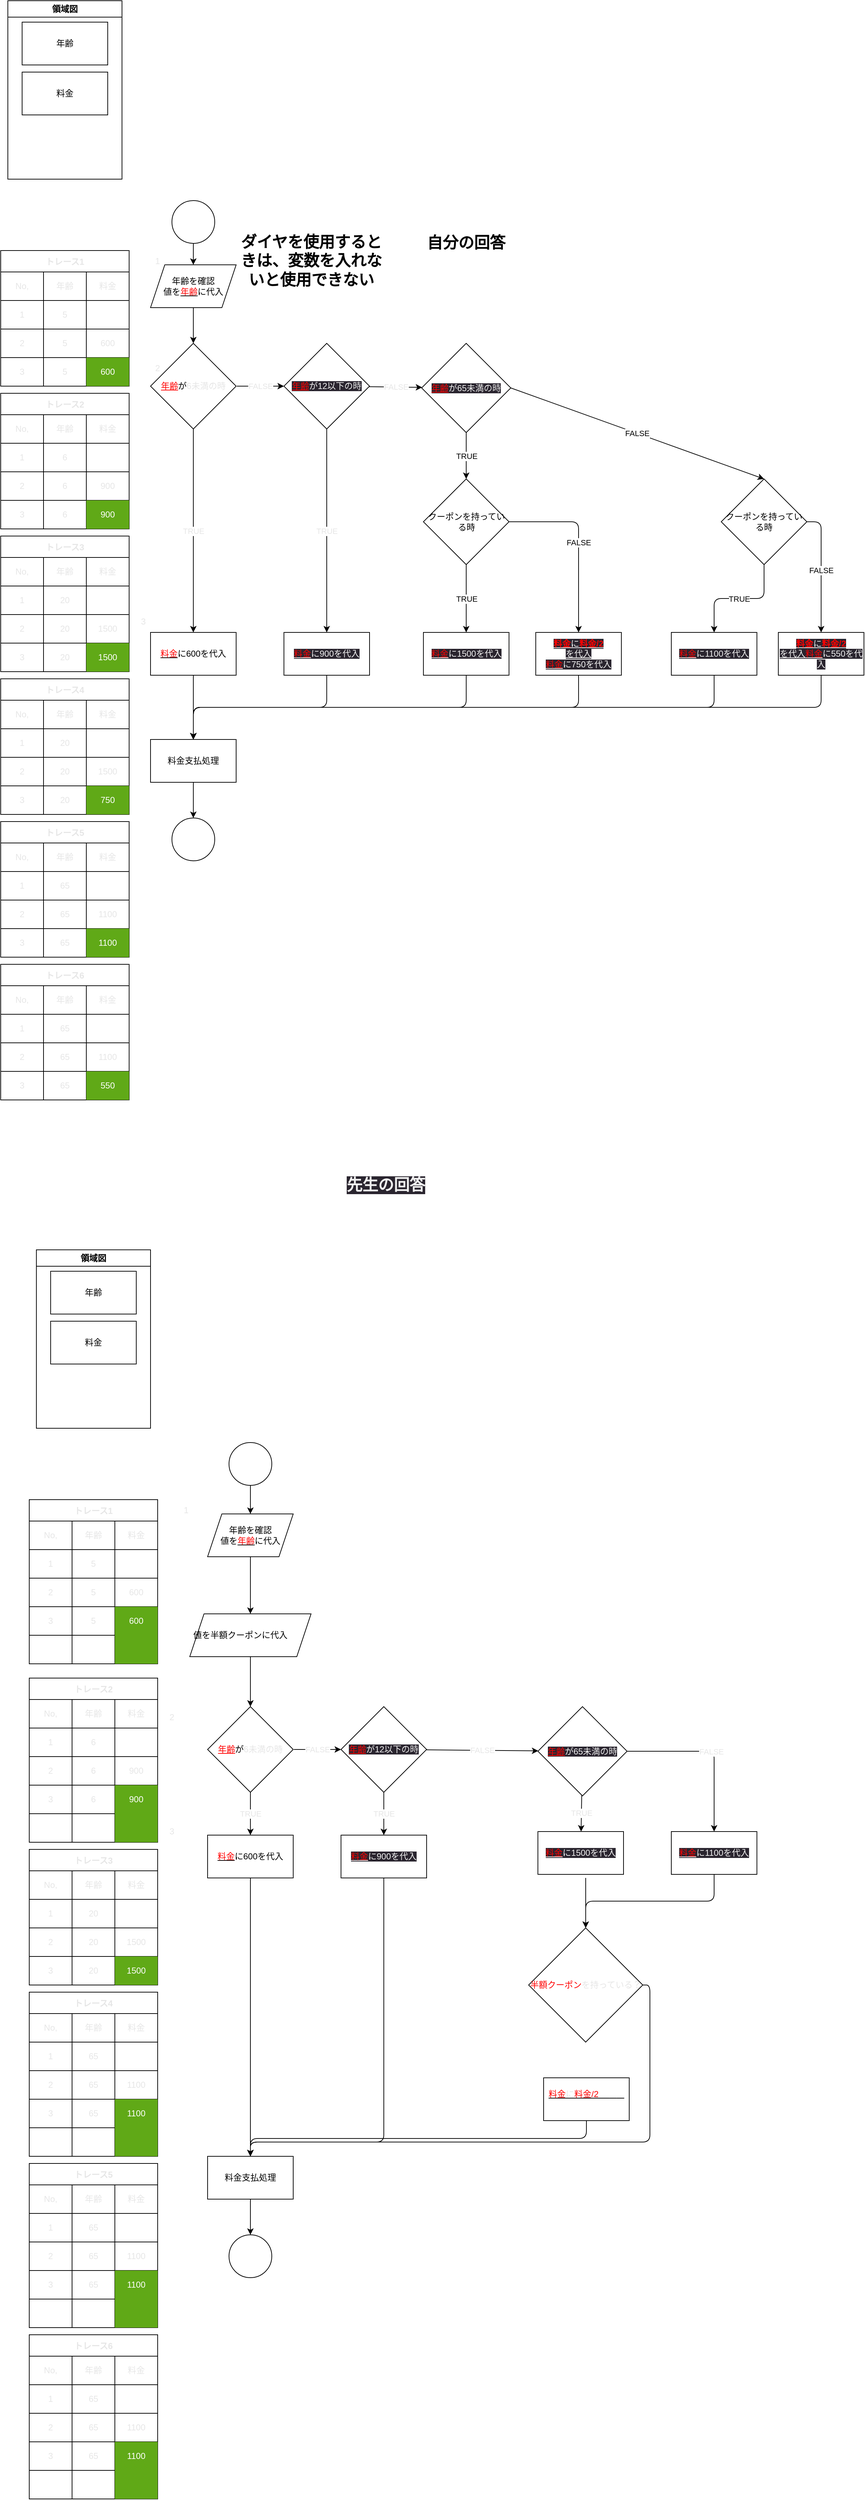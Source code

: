 <mxfile>
    <diagram id="kOznEvJfTTz8gmU8lGNn" name="分岐処理">
        <mxGraphModel dx="940" dy="787" grid="1" gridSize="10" guides="1" tooltips="1" connect="1" arrows="1" fold="1" page="1" pageScale="1" pageWidth="827" pageHeight="1169" math="0" shadow="0">
            <root>
                <mxCell id="0"/>
                <mxCell id="1" parent="0"/>
                <mxCell id="27" value="領域図" style="swimlane;whiteSpace=wrap;html=1;" parent="1" vertex="1">
                    <mxGeometry x="20" y="10" width="160" height="250" as="geometry">
                        <mxRectangle x="20" y="10" width="80" height="30" as="alternateBounds"/>
                    </mxGeometry>
                </mxCell>
                <mxCell id="28" value="年齢" style="rounded=0;whiteSpace=wrap;html=1;" parent="27" vertex="1">
                    <mxGeometry x="20" y="30" width="120" height="60" as="geometry"/>
                </mxCell>
                <mxCell id="29" value="料金" style="rounded=0;whiteSpace=wrap;html=1;" parent="27" vertex="1">
                    <mxGeometry x="20" y="100" width="120" height="60" as="geometry"/>
                </mxCell>
                <mxCell id="30" value="" style="edgeStyle=none;html=1;" parent="1" source="31" target="34" edge="1">
                    <mxGeometry relative="1" as="geometry"/>
                </mxCell>
                <mxCell id="31" value="" style="verticalLabelPosition=bottom;verticalAlign=top;html=1;shape=mxgraph.flowchart.on-page_reference;" parent="1" vertex="1">
                    <mxGeometry x="250" y="290" width="60" height="60" as="geometry"/>
                </mxCell>
                <mxCell id="32" value="" style="verticalLabelPosition=bottom;verticalAlign=top;html=1;shape=mxgraph.flowchart.on-page_reference;" parent="1" vertex="1">
                    <mxGeometry x="250" y="1155" width="60" height="60" as="geometry"/>
                </mxCell>
                <mxCell id="33" value="" style="edgeStyle=none;html=1;fontColor=#FF0000;" parent="1" source="34" target="37" edge="1">
                    <mxGeometry relative="1" as="geometry"/>
                </mxCell>
                <mxCell id="34" value="年齢を確認&lt;br&gt;値を&lt;u&gt;&lt;font color=&quot;#ff0000&quot;&gt;年齢&lt;/font&gt;&lt;/u&gt;に代入" style="shape=parallelogram;perimeter=parallelogramPerimeter;whiteSpace=wrap;html=1;fixedSize=1;" parent="1" vertex="1">
                    <mxGeometry x="220" y="380" width="120" height="60" as="geometry"/>
                </mxCell>
                <mxCell id="35" value="TRUE" style="edgeStyle=none;html=1;fontColor=#E6E6E6;" parent="1" source="37" target="39" edge="1">
                    <mxGeometry relative="1" as="geometry"/>
                </mxCell>
                <mxCell id="36" value="&lt;font color=&quot;#e6e6e6&quot;&gt;FALSE&lt;/font&gt;" style="edgeStyle=none;html=1;fontColor=#FF0000;entryX=0;entryY=0.5;entryDx=0;entryDy=0;" parent="1" target="42" edge="1">
                    <mxGeometry relative="1" as="geometry">
                        <mxPoint x="341" y="550" as="sourcePoint"/>
                        <mxPoint x="400" y="550" as="targetPoint"/>
                    </mxGeometry>
                </mxCell>
                <mxCell id="37" value="&lt;font color=&quot;#ff0000&quot;&gt;&lt;u&gt;年齢&lt;/u&gt;&lt;/font&gt;が&lt;font color=&quot;#e6e6e6&quot;&gt;6未満の時&lt;/font&gt;" style="rhombus;whiteSpace=wrap;html=1;" parent="1" vertex="1">
                    <mxGeometry x="220" y="490" width="120" height="120" as="geometry"/>
                </mxCell>
                <mxCell id="38" value="" style="edgeStyle=none;html=1;fontColor=#E6E6E6;" parent="1" source="39" target="53" edge="1">
                    <mxGeometry relative="1" as="geometry"/>
                </mxCell>
                <mxCell id="39" value="&lt;u&gt;&lt;font color=&quot;#ff0000&quot;&gt;料金&lt;/font&gt;&lt;/u&gt;に600を代入" style="whiteSpace=wrap;html=1;" parent="1" vertex="1">
                    <mxGeometry x="220" y="895" width="120" height="60" as="geometry"/>
                </mxCell>
                <mxCell id="40" value="TRUE" style="edgeStyle=none;html=1;fontColor=#E6E6E6;" parent="1" source="42" target="44" edge="1">
                    <mxGeometry relative="1" as="geometry"/>
                </mxCell>
                <mxCell id="41" value="FALSE" style="edgeStyle=none;html=1;fontColor=#E6E6E6;" parent="1" source="42" target="47" edge="1">
                    <mxGeometry relative="1" as="geometry"/>
                </mxCell>
                <mxCell id="42" value="&lt;font style=&quot;border-color: rgb(0, 0, 0); font-family: Helvetica; font-size: 12px; font-style: normal; font-variant-ligatures: normal; font-variant-caps: normal; font-weight: 400; letter-spacing: normal; orphans: 2; text-align: center; text-indent: 0px; text-transform: none; widows: 2; word-spacing: 0px; -webkit-text-stroke-width: 0px; background-color: rgb(42, 37, 47); text-decoration-thickness: initial; text-decoration-style: initial; text-decoration-color: initial;&quot; color=&quot;#ff0000&quot;&gt;&lt;u style=&quot;border-color: rgb(0, 0, 0);&quot;&gt;年齢&lt;/u&gt;&lt;/font&gt;&lt;span style=&quot;color: rgb(240, 240, 240); font-family: Helvetica; font-size: 12px; font-style: normal; font-variant-ligatures: normal; font-variant-caps: normal; font-weight: 400; letter-spacing: normal; orphans: 2; text-align: center; text-indent: 0px; text-transform: none; widows: 2; word-spacing: 0px; -webkit-text-stroke-width: 0px; background-color: rgb(42, 37, 47); text-decoration-thickness: initial; text-decoration-style: initial; text-decoration-color: initial; float: none; display: inline !important;&quot;&gt;が12以下&lt;/span&gt;&lt;font style=&quot;border-color: rgb(0, 0, 0); font-family: Helvetica; font-size: 12px; font-style: normal; font-variant-ligatures: normal; font-variant-caps: normal; font-weight: 400; letter-spacing: normal; orphans: 2; text-align: center; text-indent: 0px; text-transform: none; widows: 2; word-spacing: 0px; -webkit-text-stroke-width: 0px; background-color: rgb(42, 37, 47); text-decoration-thickness: initial; text-decoration-style: initial; text-decoration-color: initial;&quot; color=&quot;#e6e6e6&quot;&gt;の時&lt;/font&gt;" style="rhombus;whiteSpace=wrap;html=1;" parent="1" vertex="1">
                    <mxGeometry x="407" y="490" width="120" height="120" as="geometry"/>
                </mxCell>
                <mxCell id="43" style="edgeStyle=orthogonalEdgeStyle;html=1;exitX=0.5;exitY=1;exitDx=0;exitDy=0;entryX=0.5;entryY=0;entryDx=0;entryDy=0;fontColor=#E6E6E6;" parent="1" source="44" target="53" edge="1">
                    <mxGeometry relative="1" as="geometry"/>
                </mxCell>
                <mxCell id="44" value="&lt;u style=&quot;border-color: rgb(0, 0, 0); color: rgb(240, 240, 240); font-family: Helvetica; font-size: 12px; font-style: normal; font-variant-ligatures: normal; font-variant-caps: normal; font-weight: 400; letter-spacing: normal; orphans: 2; text-align: center; text-indent: 0px; text-transform: none; widows: 2; word-spacing: 0px; -webkit-text-stroke-width: 0px; background-color: rgb(42, 37, 47);&quot;&gt;&lt;font style=&quot;border-color: rgb(0, 0, 0);&quot; color=&quot;#ff0000&quot;&gt;料金&lt;/font&gt;&lt;/u&gt;&lt;span style=&quot;color: rgb(240, 240, 240); font-family: Helvetica; font-size: 12px; font-style: normal; font-variant-ligatures: normal; font-variant-caps: normal; font-weight: 400; letter-spacing: normal; orphans: 2; text-align: center; text-indent: 0px; text-transform: none; widows: 2; word-spacing: 0px; -webkit-text-stroke-width: 0px; background-color: rgb(42, 37, 47); text-decoration-thickness: initial; text-decoration-style: initial; text-decoration-color: initial; float: none; display: inline !important;&quot;&gt;に900を代入&lt;/span&gt;" style="whiteSpace=wrap;html=1;" parent="1" vertex="1">
                    <mxGeometry x="407" y="895" width="120" height="60" as="geometry"/>
                </mxCell>
                <mxCell id="126" value="TRUE" style="edgeStyle=none;html=1;" parent="1" source="47" target="125" edge="1">
                    <mxGeometry relative="1" as="geometry"/>
                </mxCell>
                <mxCell id="140" value="FALSE" style="edgeStyle=none;html=1;entryX=0.5;entryY=0;entryDx=0;entryDy=0;exitX=1;exitY=0.5;exitDx=0;exitDy=0;" parent="1" source="47" target="139" edge="1">
                    <mxGeometry relative="1" as="geometry"/>
                </mxCell>
                <mxCell id="47" value="&lt;font style=&quot;border-color: rgb(0, 0, 0); font-family: Helvetica; font-size: 12px; font-style: normal; font-variant-ligatures: normal; font-variant-caps: normal; font-weight: 400; letter-spacing: normal; orphans: 2; text-align: center; text-indent: 0px; text-transform: none; widows: 2; word-spacing: 0px; -webkit-text-stroke-width: 0px; text-decoration-thickness: initial; text-decoration-style: initial; text-decoration-color: initial; background-color: rgb(42, 37, 47);&quot; color=&quot;#ff0000&quot;&gt;&lt;u style=&quot;border-color: rgb(0, 0, 0);&quot;&gt;年齢&lt;/u&gt;&lt;/font&gt;&lt;span style=&quot;border-color: rgb(0, 0, 0); color: rgb(240, 240, 240); font-family: Helvetica; font-size: 12px; font-style: normal; font-variant-ligatures: normal; font-variant-caps: normal; font-weight: 400; letter-spacing: normal; orphans: 2; text-align: center; text-indent: 0px; text-transform: none; widows: 2; word-spacing: 0px; -webkit-text-stroke-width: 0px; text-decoration-thickness: initial; text-decoration-style: initial; text-decoration-color: initial; background-color: rgb(42, 37, 47); float: none; display: inline !important;&quot;&gt;が65未満&lt;/span&gt;&lt;font style=&quot;border-color: rgb(0, 0, 0); font-family: Helvetica; font-size: 12px; font-style: normal; font-variant-ligatures: normal; font-variant-caps: normal; font-weight: 400; letter-spacing: normal; orphans: 2; text-align: center; text-indent: 0px; text-transform: none; widows: 2; word-spacing: 0px; -webkit-text-stroke-width: 0px; text-decoration-thickness: initial; text-decoration-style: initial; text-decoration-color: initial; background-color: rgb(42, 37, 47);&quot; color=&quot;#e6e6e6&quot;&gt;の時&lt;br&gt;&lt;/font&gt;" style="rhombus;whiteSpace=wrap;html=1;" parent="1" vertex="1">
                    <mxGeometry x="600" y="490" width="125" height="125" as="geometry"/>
                </mxCell>
                <mxCell id="48" style="edgeStyle=orthogonalEdgeStyle;html=1;exitX=0.5;exitY=1;exitDx=0;exitDy=0;entryX=0.5;entryY=0;entryDx=0;entryDy=0;fontColor=#E6E6E6;" parent="1" source="49" target="53" edge="1">
                    <mxGeometry relative="1" as="geometry"/>
                </mxCell>
                <mxCell id="49" value="&lt;u style=&quot;border-color: rgb(0, 0, 0); color: rgb(240, 240, 240); font-family: Helvetica; font-size: 12px; font-style: normal; font-variant-ligatures: normal; font-variant-caps: normal; font-weight: 400; letter-spacing: normal; orphans: 2; text-align: center; text-indent: 0px; text-transform: none; widows: 2; word-spacing: 0px; -webkit-text-stroke-width: 0px; background-color: rgb(42, 37, 47);&quot;&gt;&lt;font style=&quot;border-color: rgb(0, 0, 0);&quot; color=&quot;#ff0000&quot;&gt;料金&lt;/font&gt;&lt;/u&gt;&lt;span style=&quot;border-color: rgb(0, 0, 0); color: rgb(240, 240, 240); font-family: Helvetica; font-size: 12px; font-style: normal; font-variant-ligatures: normal; font-variant-caps: normal; font-weight: 400; letter-spacing: normal; orphans: 2; text-align: center; text-indent: 0px; text-transform: none; widows: 2; word-spacing: 0px; -webkit-text-stroke-width: 0px; text-decoration-thickness: initial; text-decoration-style: initial; text-decoration-color: initial; background-color: rgb(42, 37, 47); float: none; display: inline !important;&quot;&gt;に1500を代入&lt;/span&gt;" style="whiteSpace=wrap;html=1;" parent="1" vertex="1">
                    <mxGeometry x="602.5" y="895" width="120" height="60" as="geometry"/>
                </mxCell>
                <mxCell id="50" style="edgeStyle=orthogonalEdgeStyle;html=1;exitX=0.5;exitY=1;exitDx=0;exitDy=0;entryX=0.5;entryY=0;entryDx=0;entryDy=0;fontColor=#E6E6E6;" parent="1" source="51" target="53" edge="1">
                    <mxGeometry relative="1" as="geometry"/>
                </mxCell>
                <mxCell id="51" value="&lt;u style=&quot;border-color: rgb(0, 0, 0); color: rgb(240, 240, 240); font-family: Helvetica; font-size: 12px; font-style: normal; font-variant-ligatures: normal; font-variant-caps: normal; font-weight: 400; letter-spacing: normal; orphans: 2; text-align: center; text-indent: 0px; text-transform: none; widows: 2; word-spacing: 0px; -webkit-text-stroke-width: 0px; background-color: rgb(42, 37, 47);&quot;&gt;&lt;font style=&quot;border-color: rgb(0, 0, 0);&quot; color=&quot;#ff0000&quot;&gt;料金&lt;/font&gt;&lt;/u&gt;&lt;span style=&quot;border-color: rgb(0, 0, 0); color: rgb(240, 240, 240); font-family: Helvetica; font-size: 12px; font-style: normal; font-variant-ligatures: normal; font-variant-caps: normal; font-weight: 400; letter-spacing: normal; orphans: 2; text-align: center; text-indent: 0px; text-transform: none; widows: 2; word-spacing: 0px; -webkit-text-stroke-width: 0px; text-decoration-thickness: initial; text-decoration-style: initial; text-decoration-color: initial; background-color: rgb(42, 37, 47); float: none; display: inline !important;&quot;&gt;に1100を代入&lt;/span&gt;" style="whiteSpace=wrap;html=1;" parent="1" vertex="1">
                    <mxGeometry x="950" y="895" width="120" height="60" as="geometry"/>
                </mxCell>
                <mxCell id="52" value="" style="edgeStyle=orthogonalEdgeStyle;html=1;fontColor=#E6E6E6;" parent="1" source="53" target="32" edge="1">
                    <mxGeometry relative="1" as="geometry"/>
                </mxCell>
                <mxCell id="53" value="料金支払処理" style="whiteSpace=wrap;html=1;" parent="1" vertex="1">
                    <mxGeometry x="220" y="1045" width="120" height="60" as="geometry"/>
                </mxCell>
                <mxCell id="54" value="トレース1" style="shape=table;startSize=30;container=1;collapsible=0;childLayout=tableLayout;fontStyle=1;align=center;fontColor=#E6E6E6;" parent="1" vertex="1">
                    <mxGeometry x="10" y="360" width="180" height="190" as="geometry"/>
                </mxCell>
                <mxCell id="55" value="" style="shape=tableRow;horizontal=0;startSize=0;swimlaneHead=0;swimlaneBody=0;top=0;left=0;bottom=0;right=0;collapsible=0;dropTarget=0;fillColor=none;points=[[0,0.5],[1,0.5]];portConstraint=eastwest;fontColor=#E6E6E6;" parent="54" vertex="1">
                    <mxGeometry y="30" width="180" height="40" as="geometry"/>
                </mxCell>
                <mxCell id="56" value="No," style="shape=partialRectangle;html=1;whiteSpace=wrap;connectable=0;fillColor=none;top=0;left=0;bottom=0;right=0;overflow=hidden;fontColor=#E6E6E6;" parent="55" vertex="1">
                    <mxGeometry width="60" height="40" as="geometry">
                        <mxRectangle width="60" height="40" as="alternateBounds"/>
                    </mxGeometry>
                </mxCell>
                <mxCell id="57" value="年齢" style="shape=partialRectangle;html=1;whiteSpace=wrap;connectable=0;fillColor=none;top=0;left=0;bottom=0;right=0;overflow=hidden;fontColor=#E6E6E6;" parent="55" vertex="1">
                    <mxGeometry x="60" width="60" height="40" as="geometry">
                        <mxRectangle width="60" height="40" as="alternateBounds"/>
                    </mxGeometry>
                </mxCell>
                <mxCell id="58" value="料金" style="shape=partialRectangle;html=1;whiteSpace=wrap;connectable=0;fillColor=none;top=0;left=0;bottom=0;right=0;overflow=hidden;fontColor=#E6E6E6;" parent="55" vertex="1">
                    <mxGeometry x="120" width="60" height="40" as="geometry">
                        <mxRectangle width="60" height="40" as="alternateBounds"/>
                    </mxGeometry>
                </mxCell>
                <mxCell id="59" value="" style="shape=tableRow;horizontal=0;startSize=0;swimlaneHead=0;swimlaneBody=0;top=0;left=0;bottom=0;right=0;collapsible=0;dropTarget=0;fillColor=none;points=[[0,0.5],[1,0.5]];portConstraint=eastwest;fontColor=#E6E6E6;" parent="54" vertex="1">
                    <mxGeometry y="70" width="180" height="40" as="geometry"/>
                </mxCell>
                <mxCell id="60" value="1" style="shape=partialRectangle;html=1;whiteSpace=wrap;connectable=0;fillColor=none;top=0;left=0;bottom=0;right=0;overflow=hidden;fontColor=#E6E6E6;" parent="59" vertex="1">
                    <mxGeometry width="60" height="40" as="geometry">
                        <mxRectangle width="60" height="40" as="alternateBounds"/>
                    </mxGeometry>
                </mxCell>
                <mxCell id="61" value="5" style="shape=partialRectangle;html=1;whiteSpace=wrap;connectable=0;fillColor=none;top=0;left=0;bottom=0;right=0;overflow=hidden;fontColor=#E6E6E6;" parent="59" vertex="1">
                    <mxGeometry x="60" width="60" height="40" as="geometry">
                        <mxRectangle width="60" height="40" as="alternateBounds"/>
                    </mxGeometry>
                </mxCell>
                <mxCell id="62" style="shape=partialRectangle;html=1;whiteSpace=wrap;connectable=0;fillColor=none;top=0;left=0;bottom=0;right=0;overflow=hidden;fontColor=#E6E6E6;" parent="59" vertex="1">
                    <mxGeometry x="120" width="60" height="40" as="geometry">
                        <mxRectangle width="60" height="40" as="alternateBounds"/>
                    </mxGeometry>
                </mxCell>
                <mxCell id="63" value="" style="shape=tableRow;horizontal=0;startSize=0;swimlaneHead=0;swimlaneBody=0;top=0;left=0;bottom=0;right=0;collapsible=0;dropTarget=0;fillColor=none;points=[[0,0.5],[1,0.5]];portConstraint=eastwest;fontColor=#E6E6E6;" parent="54" vertex="1">
                    <mxGeometry y="110" width="180" height="40" as="geometry"/>
                </mxCell>
                <mxCell id="64" value="2" style="shape=partialRectangle;html=1;whiteSpace=wrap;connectable=0;fillColor=none;top=0;left=0;bottom=0;right=0;overflow=hidden;fontColor=#E6E6E6;" parent="63" vertex="1">
                    <mxGeometry width="60" height="40" as="geometry">
                        <mxRectangle width="60" height="40" as="alternateBounds"/>
                    </mxGeometry>
                </mxCell>
                <mxCell id="65" value="5" style="shape=partialRectangle;html=1;whiteSpace=wrap;connectable=0;fillColor=none;top=0;left=0;bottom=0;right=0;overflow=hidden;fontColor=#E6E6E6;" parent="63" vertex="1">
                    <mxGeometry x="60" width="60" height="40" as="geometry">
                        <mxRectangle width="60" height="40" as="alternateBounds"/>
                    </mxGeometry>
                </mxCell>
                <mxCell id="66" value="600" style="shape=partialRectangle;html=1;whiteSpace=wrap;connectable=0;fillColor=none;top=0;left=0;bottom=0;right=0;overflow=hidden;fontColor=#E6E6E6;" parent="63" vertex="1">
                    <mxGeometry x="120" width="60" height="40" as="geometry">
                        <mxRectangle width="60" height="40" as="alternateBounds"/>
                    </mxGeometry>
                </mxCell>
                <mxCell id="67" style="shape=tableRow;horizontal=0;startSize=0;swimlaneHead=0;swimlaneBody=0;top=0;left=0;bottom=0;right=0;collapsible=0;dropTarget=0;fillColor=none;points=[[0,0.5],[1,0.5]];portConstraint=eastwest;fontColor=#E6E6E6;" parent="54" vertex="1">
                    <mxGeometry y="150" width="180" height="40" as="geometry"/>
                </mxCell>
                <mxCell id="68" value="3" style="shape=partialRectangle;html=1;whiteSpace=wrap;connectable=0;fillColor=none;top=0;left=0;bottom=0;right=0;overflow=hidden;fontColor=#E6E6E6;" parent="67" vertex="1">
                    <mxGeometry width="60" height="40" as="geometry">
                        <mxRectangle width="60" height="40" as="alternateBounds"/>
                    </mxGeometry>
                </mxCell>
                <mxCell id="69" value="5" style="shape=partialRectangle;html=1;whiteSpace=wrap;connectable=0;fillColor=none;top=0;left=0;bottom=0;right=0;overflow=hidden;fontColor=#E6E6E6;" parent="67" vertex="1">
                    <mxGeometry x="60" width="60" height="40" as="geometry">
                        <mxRectangle width="60" height="40" as="alternateBounds"/>
                    </mxGeometry>
                </mxCell>
                <mxCell id="70" value="600" style="shape=partialRectangle;html=1;whiteSpace=wrap;connectable=0;fillColor=#60a917;top=0;left=0;bottom=0;right=0;overflow=hidden;fontColor=#ffffff;labelBackgroundColor=none;labelBorderColor=none;strokeColor=none;" parent="67" vertex="1">
                    <mxGeometry x="120" width="60" height="40" as="geometry">
                        <mxRectangle width="60" height="40" as="alternateBounds"/>
                    </mxGeometry>
                </mxCell>
                <mxCell id="71" value="2" style="text;html=1;strokeColor=none;fillColor=none;align=center;verticalAlign=middle;whiteSpace=wrap;rounded=0;fontColor=#E6E6E6;" parent="1" vertex="1">
                    <mxGeometry x="200" y="510" width="60" height="30" as="geometry"/>
                </mxCell>
                <mxCell id="72" value="1" style="text;html=1;strokeColor=none;fillColor=none;align=center;verticalAlign=middle;whiteSpace=wrap;rounded=0;fontColor=#E6E6E6;" parent="1" vertex="1">
                    <mxGeometry x="200" y="360" width="60" height="30" as="geometry"/>
                </mxCell>
                <mxCell id="73" value="3" style="text;html=1;strokeColor=none;fillColor=none;align=center;verticalAlign=middle;whiteSpace=wrap;rounded=0;fontColor=#E6E6E6;" parent="1" vertex="1">
                    <mxGeometry x="180" y="865" width="60" height="30" as="geometry"/>
                </mxCell>
                <mxCell id="74" value="トレース2" style="shape=table;startSize=30;container=1;collapsible=0;childLayout=tableLayout;fontStyle=1;align=center;fontColor=#E6E6E6;" parent="1" vertex="1">
                    <mxGeometry x="10" y="560" width="180" height="190" as="geometry"/>
                </mxCell>
                <mxCell id="75" value="" style="shape=tableRow;horizontal=0;startSize=0;swimlaneHead=0;swimlaneBody=0;top=0;left=0;bottom=0;right=0;collapsible=0;dropTarget=0;fillColor=none;points=[[0,0.5],[1,0.5]];portConstraint=eastwest;fontColor=#E6E6E6;" parent="74" vertex="1">
                    <mxGeometry y="30" width="180" height="40" as="geometry"/>
                </mxCell>
                <mxCell id="76" value="No," style="shape=partialRectangle;html=1;whiteSpace=wrap;connectable=0;fillColor=none;top=0;left=0;bottom=0;right=0;overflow=hidden;fontColor=#E6E6E6;" parent="75" vertex="1">
                    <mxGeometry width="60" height="40" as="geometry">
                        <mxRectangle width="60" height="40" as="alternateBounds"/>
                    </mxGeometry>
                </mxCell>
                <mxCell id="77" value="年齢" style="shape=partialRectangle;html=1;whiteSpace=wrap;connectable=0;fillColor=none;top=0;left=0;bottom=0;right=0;overflow=hidden;fontColor=#E6E6E6;" parent="75" vertex="1">
                    <mxGeometry x="60" width="60" height="40" as="geometry">
                        <mxRectangle width="60" height="40" as="alternateBounds"/>
                    </mxGeometry>
                </mxCell>
                <mxCell id="78" value="料金" style="shape=partialRectangle;html=1;whiteSpace=wrap;connectable=0;fillColor=none;top=0;left=0;bottom=0;right=0;overflow=hidden;fontColor=#E6E6E6;" parent="75" vertex="1">
                    <mxGeometry x="120" width="60" height="40" as="geometry">
                        <mxRectangle width="60" height="40" as="alternateBounds"/>
                    </mxGeometry>
                </mxCell>
                <mxCell id="79" value="" style="shape=tableRow;horizontal=0;startSize=0;swimlaneHead=0;swimlaneBody=0;top=0;left=0;bottom=0;right=0;collapsible=0;dropTarget=0;fillColor=none;points=[[0,0.5],[1,0.5]];portConstraint=eastwest;fontColor=#E6E6E6;" parent="74" vertex="1">
                    <mxGeometry y="70" width="180" height="40" as="geometry"/>
                </mxCell>
                <mxCell id="80" value="1" style="shape=partialRectangle;html=1;whiteSpace=wrap;connectable=0;fillColor=none;top=0;left=0;bottom=0;right=0;overflow=hidden;fontColor=#E6E6E6;" parent="79" vertex="1">
                    <mxGeometry width="60" height="40" as="geometry">
                        <mxRectangle width="60" height="40" as="alternateBounds"/>
                    </mxGeometry>
                </mxCell>
                <mxCell id="81" value="6" style="shape=partialRectangle;html=1;whiteSpace=wrap;connectable=0;fillColor=none;top=0;left=0;bottom=0;right=0;overflow=hidden;fontColor=#E6E6E6;" parent="79" vertex="1">
                    <mxGeometry x="60" width="60" height="40" as="geometry">
                        <mxRectangle width="60" height="40" as="alternateBounds"/>
                    </mxGeometry>
                </mxCell>
                <mxCell id="82" style="shape=partialRectangle;html=1;whiteSpace=wrap;connectable=0;fillColor=none;top=0;left=0;bottom=0;right=0;overflow=hidden;fontColor=#E6E6E6;" parent="79" vertex="1">
                    <mxGeometry x="120" width="60" height="40" as="geometry">
                        <mxRectangle width="60" height="40" as="alternateBounds"/>
                    </mxGeometry>
                </mxCell>
                <mxCell id="83" value="" style="shape=tableRow;horizontal=0;startSize=0;swimlaneHead=0;swimlaneBody=0;top=0;left=0;bottom=0;right=0;collapsible=0;dropTarget=0;fillColor=none;points=[[0,0.5],[1,0.5]];portConstraint=eastwest;fontColor=#E6E6E6;" parent="74" vertex="1">
                    <mxGeometry y="110" width="180" height="40" as="geometry"/>
                </mxCell>
                <mxCell id="84" value="2" style="shape=partialRectangle;html=1;whiteSpace=wrap;connectable=0;fillColor=none;top=0;left=0;bottom=0;right=0;overflow=hidden;fontColor=#E6E6E6;" parent="83" vertex="1">
                    <mxGeometry width="60" height="40" as="geometry">
                        <mxRectangle width="60" height="40" as="alternateBounds"/>
                    </mxGeometry>
                </mxCell>
                <mxCell id="85" value="6" style="shape=partialRectangle;html=1;whiteSpace=wrap;connectable=0;fillColor=none;top=0;left=0;bottom=0;right=0;overflow=hidden;fontColor=#E6E6E6;" parent="83" vertex="1">
                    <mxGeometry x="60" width="60" height="40" as="geometry">
                        <mxRectangle width="60" height="40" as="alternateBounds"/>
                    </mxGeometry>
                </mxCell>
                <mxCell id="86" value="900" style="shape=partialRectangle;html=1;whiteSpace=wrap;connectable=0;fillColor=none;top=0;left=0;bottom=0;right=0;overflow=hidden;fontColor=#E6E6E6;" parent="83" vertex="1">
                    <mxGeometry x="120" width="60" height="40" as="geometry">
                        <mxRectangle width="60" height="40" as="alternateBounds"/>
                    </mxGeometry>
                </mxCell>
                <mxCell id="87" style="shape=tableRow;horizontal=0;startSize=0;swimlaneHead=0;swimlaneBody=0;top=0;left=0;bottom=0;right=0;collapsible=0;dropTarget=0;fillColor=none;points=[[0,0.5],[1,0.5]];portConstraint=eastwest;fontColor=#E6E6E6;" parent="74" vertex="1">
                    <mxGeometry y="150" width="180" height="40" as="geometry"/>
                </mxCell>
                <mxCell id="88" value="3" style="shape=partialRectangle;html=1;whiteSpace=wrap;connectable=0;fillColor=none;top=0;left=0;bottom=0;right=0;overflow=hidden;fontColor=#E6E6E6;" parent="87" vertex="1">
                    <mxGeometry width="60" height="40" as="geometry">
                        <mxRectangle width="60" height="40" as="alternateBounds"/>
                    </mxGeometry>
                </mxCell>
                <mxCell id="89" value="6" style="shape=partialRectangle;html=1;whiteSpace=wrap;connectable=0;fillColor=none;top=0;left=0;bottom=0;right=0;overflow=hidden;fontColor=#E6E6E6;" parent="87" vertex="1">
                    <mxGeometry x="60" width="60" height="40" as="geometry">
                        <mxRectangle width="60" height="40" as="alternateBounds"/>
                    </mxGeometry>
                </mxCell>
                <mxCell id="90" value="900" style="shape=partialRectangle;html=1;whiteSpace=wrap;connectable=0;fillColor=#60a917;top=0;left=0;bottom=0;right=0;overflow=hidden;fontColor=#ffffff;labelBackgroundColor=none;labelBorderColor=none;strokeColor=none;" parent="87" vertex="1">
                    <mxGeometry x="120" width="60" height="40" as="geometry">
                        <mxRectangle width="60" height="40" as="alternateBounds"/>
                    </mxGeometry>
                </mxCell>
                <mxCell id="91" value="トレース3" style="shape=table;startSize=30;container=1;collapsible=0;childLayout=tableLayout;fontStyle=1;align=center;fontColor=#E6E6E6;" parent="1" vertex="1">
                    <mxGeometry x="10" y="760" width="180" height="190" as="geometry"/>
                </mxCell>
                <mxCell id="92" value="" style="shape=tableRow;horizontal=0;startSize=0;swimlaneHead=0;swimlaneBody=0;top=0;left=0;bottom=0;right=0;collapsible=0;dropTarget=0;fillColor=none;points=[[0,0.5],[1,0.5]];portConstraint=eastwest;fontColor=#E6E6E6;" parent="91" vertex="1">
                    <mxGeometry y="30" width="180" height="40" as="geometry"/>
                </mxCell>
                <mxCell id="93" value="No," style="shape=partialRectangle;html=1;whiteSpace=wrap;connectable=0;fillColor=none;top=0;left=0;bottom=0;right=0;overflow=hidden;fontColor=#E6E6E6;" parent="92" vertex="1">
                    <mxGeometry width="60" height="40" as="geometry">
                        <mxRectangle width="60" height="40" as="alternateBounds"/>
                    </mxGeometry>
                </mxCell>
                <mxCell id="94" value="年齢" style="shape=partialRectangle;html=1;whiteSpace=wrap;connectable=0;fillColor=none;top=0;left=0;bottom=0;right=0;overflow=hidden;fontColor=#E6E6E6;" parent="92" vertex="1">
                    <mxGeometry x="60" width="60" height="40" as="geometry">
                        <mxRectangle width="60" height="40" as="alternateBounds"/>
                    </mxGeometry>
                </mxCell>
                <mxCell id="95" value="料金" style="shape=partialRectangle;html=1;whiteSpace=wrap;connectable=0;fillColor=none;top=0;left=0;bottom=0;right=0;overflow=hidden;fontColor=#E6E6E6;" parent="92" vertex="1">
                    <mxGeometry x="120" width="60" height="40" as="geometry">
                        <mxRectangle width="60" height="40" as="alternateBounds"/>
                    </mxGeometry>
                </mxCell>
                <mxCell id="96" value="" style="shape=tableRow;horizontal=0;startSize=0;swimlaneHead=0;swimlaneBody=0;top=0;left=0;bottom=0;right=0;collapsible=0;dropTarget=0;fillColor=none;points=[[0,0.5],[1,0.5]];portConstraint=eastwest;fontColor=#E6E6E6;" parent="91" vertex="1">
                    <mxGeometry y="70" width="180" height="40" as="geometry"/>
                </mxCell>
                <mxCell id="97" value="1" style="shape=partialRectangle;html=1;whiteSpace=wrap;connectable=0;fillColor=none;top=0;left=0;bottom=0;right=0;overflow=hidden;fontColor=#E6E6E6;" parent="96" vertex="1">
                    <mxGeometry width="60" height="40" as="geometry">
                        <mxRectangle width="60" height="40" as="alternateBounds"/>
                    </mxGeometry>
                </mxCell>
                <mxCell id="98" value="20" style="shape=partialRectangle;html=1;whiteSpace=wrap;connectable=0;fillColor=none;top=0;left=0;bottom=0;right=0;overflow=hidden;fontColor=#E6E6E6;" parent="96" vertex="1">
                    <mxGeometry x="60" width="60" height="40" as="geometry">
                        <mxRectangle width="60" height="40" as="alternateBounds"/>
                    </mxGeometry>
                </mxCell>
                <mxCell id="99" style="shape=partialRectangle;html=1;whiteSpace=wrap;connectable=0;fillColor=none;top=0;left=0;bottom=0;right=0;overflow=hidden;fontColor=#E6E6E6;" parent="96" vertex="1">
                    <mxGeometry x="120" width="60" height="40" as="geometry">
                        <mxRectangle width="60" height="40" as="alternateBounds"/>
                    </mxGeometry>
                </mxCell>
                <mxCell id="100" value="" style="shape=tableRow;horizontal=0;startSize=0;swimlaneHead=0;swimlaneBody=0;top=0;left=0;bottom=0;right=0;collapsible=0;dropTarget=0;fillColor=none;points=[[0,0.5],[1,0.5]];portConstraint=eastwest;fontColor=#E6E6E6;" parent="91" vertex="1">
                    <mxGeometry y="110" width="180" height="40" as="geometry"/>
                </mxCell>
                <mxCell id="101" value="2" style="shape=partialRectangle;html=1;whiteSpace=wrap;connectable=0;fillColor=none;top=0;left=0;bottom=0;right=0;overflow=hidden;fontColor=#E6E6E6;" parent="100" vertex="1">
                    <mxGeometry width="60" height="40" as="geometry">
                        <mxRectangle width="60" height="40" as="alternateBounds"/>
                    </mxGeometry>
                </mxCell>
                <mxCell id="102" value="20" style="shape=partialRectangle;html=1;whiteSpace=wrap;connectable=0;fillColor=none;top=0;left=0;bottom=0;right=0;overflow=hidden;fontColor=#E6E6E6;" parent="100" vertex="1">
                    <mxGeometry x="60" width="60" height="40" as="geometry">
                        <mxRectangle width="60" height="40" as="alternateBounds"/>
                    </mxGeometry>
                </mxCell>
                <mxCell id="103" value="1500" style="shape=partialRectangle;html=1;whiteSpace=wrap;connectable=0;fillColor=none;top=0;left=0;bottom=0;right=0;overflow=hidden;fontColor=#E6E6E6;" parent="100" vertex="1">
                    <mxGeometry x="120" width="60" height="40" as="geometry">
                        <mxRectangle width="60" height="40" as="alternateBounds"/>
                    </mxGeometry>
                </mxCell>
                <mxCell id="104" style="shape=tableRow;horizontal=0;startSize=0;swimlaneHead=0;swimlaneBody=0;top=0;left=0;bottom=0;right=0;collapsible=0;dropTarget=0;fillColor=none;points=[[0,0.5],[1,0.5]];portConstraint=eastwest;fontColor=#E6E6E6;" parent="91" vertex="1">
                    <mxGeometry y="150" width="180" height="40" as="geometry"/>
                </mxCell>
                <mxCell id="105" value="3" style="shape=partialRectangle;html=1;whiteSpace=wrap;connectable=0;fillColor=none;top=0;left=0;bottom=0;right=0;overflow=hidden;fontColor=#E6E6E6;" parent="104" vertex="1">
                    <mxGeometry width="60" height="40" as="geometry">
                        <mxRectangle width="60" height="40" as="alternateBounds"/>
                    </mxGeometry>
                </mxCell>
                <mxCell id="106" value="20" style="shape=partialRectangle;html=1;whiteSpace=wrap;connectable=0;fillColor=none;top=0;left=0;bottom=0;right=0;overflow=hidden;fontColor=#E6E6E6;" parent="104" vertex="1">
                    <mxGeometry x="60" width="60" height="40" as="geometry">
                        <mxRectangle width="60" height="40" as="alternateBounds"/>
                    </mxGeometry>
                </mxCell>
                <mxCell id="107" value="1500" style="shape=partialRectangle;html=1;whiteSpace=wrap;connectable=0;fillColor=#60a917;top=0;left=0;bottom=0;right=0;overflow=hidden;fontColor=#ffffff;labelBackgroundColor=none;labelBorderColor=none;strokeColor=none;" parent="104" vertex="1">
                    <mxGeometry x="120" width="60" height="40" as="geometry">
                        <mxRectangle width="60" height="40" as="alternateBounds"/>
                    </mxGeometry>
                </mxCell>
                <mxCell id="108" value="トレース4" style="shape=table;startSize=30;container=1;collapsible=0;childLayout=tableLayout;fontStyle=1;align=center;fontColor=#E6E6E6;" parent="1" vertex="1">
                    <mxGeometry x="10" y="960" width="180" height="190" as="geometry"/>
                </mxCell>
                <mxCell id="109" value="" style="shape=tableRow;horizontal=0;startSize=0;swimlaneHead=0;swimlaneBody=0;top=0;left=0;bottom=0;right=0;collapsible=0;dropTarget=0;fillColor=none;points=[[0,0.5],[1,0.5]];portConstraint=eastwest;fontColor=#E6E6E6;" parent="108" vertex="1">
                    <mxGeometry y="30" width="180" height="40" as="geometry"/>
                </mxCell>
                <mxCell id="110" value="No," style="shape=partialRectangle;html=1;whiteSpace=wrap;connectable=0;fillColor=none;top=0;left=0;bottom=0;right=0;overflow=hidden;fontColor=#E6E6E6;" parent="109" vertex="1">
                    <mxGeometry width="60" height="40" as="geometry">
                        <mxRectangle width="60" height="40" as="alternateBounds"/>
                    </mxGeometry>
                </mxCell>
                <mxCell id="111" value="年齢" style="shape=partialRectangle;html=1;whiteSpace=wrap;connectable=0;fillColor=none;top=0;left=0;bottom=0;right=0;overflow=hidden;fontColor=#E6E6E6;" parent="109" vertex="1">
                    <mxGeometry x="60" width="60" height="40" as="geometry">
                        <mxRectangle width="60" height="40" as="alternateBounds"/>
                    </mxGeometry>
                </mxCell>
                <mxCell id="112" value="料金" style="shape=partialRectangle;html=1;whiteSpace=wrap;connectable=0;fillColor=none;top=0;left=0;bottom=0;right=0;overflow=hidden;fontColor=#E6E6E6;" parent="109" vertex="1">
                    <mxGeometry x="120" width="60" height="40" as="geometry">
                        <mxRectangle width="60" height="40" as="alternateBounds"/>
                    </mxGeometry>
                </mxCell>
                <mxCell id="113" value="" style="shape=tableRow;horizontal=0;startSize=0;swimlaneHead=0;swimlaneBody=0;top=0;left=0;bottom=0;right=0;collapsible=0;dropTarget=0;fillColor=none;points=[[0,0.5],[1,0.5]];portConstraint=eastwest;fontColor=#E6E6E6;" parent="108" vertex="1">
                    <mxGeometry y="70" width="180" height="40" as="geometry"/>
                </mxCell>
                <mxCell id="114" value="1" style="shape=partialRectangle;html=1;whiteSpace=wrap;connectable=0;fillColor=none;top=0;left=0;bottom=0;right=0;overflow=hidden;fontColor=#E6E6E6;" parent="113" vertex="1">
                    <mxGeometry width="60" height="40" as="geometry">
                        <mxRectangle width="60" height="40" as="alternateBounds"/>
                    </mxGeometry>
                </mxCell>
                <mxCell id="115" value="20" style="shape=partialRectangle;html=1;whiteSpace=wrap;connectable=0;fillColor=none;top=0;left=0;bottom=0;right=0;overflow=hidden;fontColor=#E6E6E6;" parent="113" vertex="1">
                    <mxGeometry x="60" width="60" height="40" as="geometry">
                        <mxRectangle width="60" height="40" as="alternateBounds"/>
                    </mxGeometry>
                </mxCell>
                <mxCell id="116" style="shape=partialRectangle;html=1;whiteSpace=wrap;connectable=0;fillColor=none;top=0;left=0;bottom=0;right=0;overflow=hidden;fontColor=#E6E6E6;" parent="113" vertex="1">
                    <mxGeometry x="120" width="60" height="40" as="geometry">
                        <mxRectangle width="60" height="40" as="alternateBounds"/>
                    </mxGeometry>
                </mxCell>
                <mxCell id="117" value="" style="shape=tableRow;horizontal=0;startSize=0;swimlaneHead=0;swimlaneBody=0;top=0;left=0;bottom=0;right=0;collapsible=0;dropTarget=0;fillColor=none;points=[[0,0.5],[1,0.5]];portConstraint=eastwest;fontColor=#E6E6E6;" parent="108" vertex="1">
                    <mxGeometry y="110" width="180" height="40" as="geometry"/>
                </mxCell>
                <mxCell id="118" value="2" style="shape=partialRectangle;html=1;whiteSpace=wrap;connectable=0;fillColor=none;top=0;left=0;bottom=0;right=0;overflow=hidden;fontColor=#E6E6E6;" parent="117" vertex="1">
                    <mxGeometry width="60" height="40" as="geometry">
                        <mxRectangle width="60" height="40" as="alternateBounds"/>
                    </mxGeometry>
                </mxCell>
                <mxCell id="119" value="20" style="shape=partialRectangle;html=1;whiteSpace=wrap;connectable=0;fillColor=none;top=0;left=0;bottom=0;right=0;overflow=hidden;fontColor=#E6E6E6;" parent="117" vertex="1">
                    <mxGeometry x="60" width="60" height="40" as="geometry">
                        <mxRectangle width="60" height="40" as="alternateBounds"/>
                    </mxGeometry>
                </mxCell>
                <mxCell id="120" value="1500" style="shape=partialRectangle;html=1;whiteSpace=wrap;connectable=0;fillColor=none;top=0;left=0;bottom=0;right=0;overflow=hidden;fontColor=#E6E6E6;" parent="117" vertex="1">
                    <mxGeometry x="120" width="60" height="40" as="geometry">
                        <mxRectangle width="60" height="40" as="alternateBounds"/>
                    </mxGeometry>
                </mxCell>
                <mxCell id="121" style="shape=tableRow;horizontal=0;startSize=0;swimlaneHead=0;swimlaneBody=0;top=0;left=0;bottom=0;right=0;collapsible=0;dropTarget=0;fillColor=none;points=[[0,0.5],[1,0.5]];portConstraint=eastwest;fontColor=#E6E6E6;" parent="108" vertex="1">
                    <mxGeometry y="150" width="180" height="40" as="geometry"/>
                </mxCell>
                <mxCell id="122" value="3" style="shape=partialRectangle;html=1;whiteSpace=wrap;connectable=0;fillColor=none;top=0;left=0;bottom=0;right=0;overflow=hidden;fontColor=#E6E6E6;" parent="121" vertex="1">
                    <mxGeometry width="60" height="40" as="geometry">
                        <mxRectangle width="60" height="40" as="alternateBounds"/>
                    </mxGeometry>
                </mxCell>
                <mxCell id="123" value="20" style="shape=partialRectangle;html=1;whiteSpace=wrap;connectable=0;fillColor=none;top=0;left=0;bottom=0;right=0;overflow=hidden;fontColor=#E6E6E6;" parent="121" vertex="1">
                    <mxGeometry x="60" width="60" height="40" as="geometry">
                        <mxRectangle width="60" height="40" as="alternateBounds"/>
                    </mxGeometry>
                </mxCell>
                <mxCell id="124" value="750" style="shape=partialRectangle;html=1;whiteSpace=wrap;connectable=0;fillColor=#60a917;top=0;left=0;bottom=0;right=0;overflow=hidden;fontColor=#ffffff;labelBackgroundColor=none;labelBorderColor=none;strokeColor=none;" parent="121" vertex="1">
                    <mxGeometry x="120" width="60" height="40" as="geometry">
                        <mxRectangle width="60" height="40" as="alternateBounds"/>
                    </mxGeometry>
                </mxCell>
                <mxCell id="127" value="TRUE" style="edgeStyle=none;html=1;" parent="1" source="125" target="49" edge="1">
                    <mxGeometry relative="1" as="geometry"/>
                </mxCell>
                <mxCell id="129" value="FALSE" style="edgeStyle=orthogonalEdgeStyle;html=1;exitX=1;exitY=0.5;exitDx=0;exitDy=0;entryX=0.5;entryY=0;entryDx=0;entryDy=0;" parent="1" source="125" target="128" edge="1">
                    <mxGeometry relative="1" as="geometry"/>
                </mxCell>
                <mxCell id="125" value="クーポンを持っている時" style="rhombus;whiteSpace=wrap;html=1;" parent="1" vertex="1">
                    <mxGeometry x="602.5" y="680" width="120" height="120" as="geometry"/>
                </mxCell>
                <mxCell id="131" style="edgeStyle=orthogonalEdgeStyle;html=1;exitX=0.5;exitY=1;exitDx=0;exitDy=0;entryX=0.5;entryY=0;entryDx=0;entryDy=0;" parent="1" source="128" target="53" edge="1">
                    <mxGeometry relative="1" as="geometry"/>
                </mxCell>
                <mxCell id="128" value="&lt;u style=&quot;border-color: rgb(0, 0, 0); color: rgb(240, 240, 240); font-family: Helvetica; font-size: 12px; font-style: normal; font-variant-ligatures: normal; font-variant-caps: normal; font-weight: 400; letter-spacing: normal; orphans: 2; text-align: center; text-indent: 0px; text-transform: none; widows: 2; word-spacing: 0px; -webkit-text-stroke-width: 0px; background-color: rgb(42, 37, 47);&quot;&gt;&lt;font style=&quot;border-color: rgb(0, 0, 0);&quot; color=&quot;#ff0000&quot;&gt;&lt;b&gt;料金&lt;/b&gt;&lt;span style=&quot;color: rgb(240, 240, 240);&quot;&gt;に&lt;/span&gt;&lt;b&gt;料金/2&lt;/b&gt;&lt;br style=&quot;color: rgb(240, 240, 240);&quot;&gt;&lt;span style=&quot;color: rgb(240, 240, 240);&quot;&gt;を代入&lt;/span&gt;&lt;br&gt;料金&lt;/font&gt;&lt;/u&gt;&lt;span style=&quot;border-color: rgb(0, 0, 0); color: rgb(240, 240, 240); font-family: Helvetica; font-size: 12px; font-style: normal; font-variant-ligatures: normal; font-variant-caps: normal; font-weight: 400; letter-spacing: normal; orphans: 2; text-align: center; text-indent: 0px; text-transform: none; widows: 2; word-spacing: 0px; -webkit-text-stroke-width: 0px; text-decoration-thickness: initial; text-decoration-style: initial; text-decoration-color: initial; background-color: rgb(42, 37, 47); float: none; display: inline !important;&quot;&gt;に750を代入&lt;/span&gt;" style="whiteSpace=wrap;html=1;" parent="1" vertex="1">
                    <mxGeometry x="760" y="895" width="120" height="60" as="geometry"/>
                </mxCell>
                <mxCell id="135" style="edgeStyle=orthogonalEdgeStyle;html=1;exitX=0.5;exitY=1;exitDx=0;exitDy=0;entryX=0.5;entryY=0;entryDx=0;entryDy=0;" parent="1" source="134" target="53" edge="1">
                    <mxGeometry relative="1" as="geometry"/>
                </mxCell>
                <mxCell id="134" value="&lt;u style=&quot;border-color: rgb(0, 0, 0); color: rgb(240, 240, 240); font-family: Helvetica; font-size: 12px; font-style: normal; font-variant-ligatures: normal; font-variant-caps: normal; font-weight: 400; letter-spacing: normal; orphans: 2; text-align: center; text-indent: 0px; text-transform: none; widows: 2; word-spacing: 0px; -webkit-text-stroke-width: 0px; background-color: rgb(42, 37, 47);&quot;&gt;&lt;font style=&quot;border-color: rgb(0, 0, 0);&quot; color=&quot;#ff0000&quot;&gt;&lt;b&gt;料金&lt;/b&gt;&lt;span style=&quot;color: rgb(240, 240, 240);&quot;&gt;に&lt;/span&gt;&lt;b&gt;料金/2&lt;/b&gt;&lt;br style=&quot;color: rgb(240, 240, 240);&quot;&gt;&lt;span style=&quot;color: rgb(240, 240, 240);&quot;&gt;を代入&lt;/span&gt;料金&lt;/font&gt;&lt;/u&gt;&lt;span style=&quot;border-color: rgb(0, 0, 0); color: rgb(240, 240, 240); font-family: Helvetica; font-size: 12px; font-style: normal; font-variant-ligatures: normal; font-variant-caps: normal; font-weight: 400; letter-spacing: normal; orphans: 2; text-align: center; text-indent: 0px; text-transform: none; widows: 2; word-spacing: 0px; -webkit-text-stroke-width: 0px; text-decoration-thickness: initial; text-decoration-style: initial; text-decoration-color: initial; background-color: rgb(42, 37, 47); float: none; display: inline !important;&quot;&gt;に550を代入&lt;/span&gt;" style="whiteSpace=wrap;html=1;" parent="1" vertex="1">
                    <mxGeometry x="1100" y="895" width="120" height="60" as="geometry"/>
                </mxCell>
                <mxCell id="141" value="TRUE" style="edgeStyle=orthogonalEdgeStyle;html=1;exitX=0.5;exitY=1;exitDx=0;exitDy=0;" parent="1" source="139" target="51" edge="1">
                    <mxGeometry relative="1" as="geometry"/>
                </mxCell>
                <mxCell id="142" value="FALSE" style="edgeStyle=orthogonalEdgeStyle;html=1;exitX=1;exitY=0.5;exitDx=0;exitDy=0;entryX=0.5;entryY=0;entryDx=0;entryDy=0;" parent="1" source="139" target="134" edge="1">
                    <mxGeometry relative="1" as="geometry">
                        <mxPoint x="1160" y="890" as="targetPoint"/>
                    </mxGeometry>
                </mxCell>
                <mxCell id="139" value="クーポンを持っている時" style="rhombus;whiteSpace=wrap;html=1;" parent="1" vertex="1">
                    <mxGeometry x="1020" y="680" width="120" height="120" as="geometry"/>
                </mxCell>
                <mxCell id="143" value="トレース5" style="shape=table;startSize=30;container=1;collapsible=0;childLayout=tableLayout;fontStyle=1;align=center;fontColor=#E6E6E6;" parent="1" vertex="1">
                    <mxGeometry x="10" y="1160" width="180" height="190" as="geometry"/>
                </mxCell>
                <mxCell id="144" value="" style="shape=tableRow;horizontal=0;startSize=0;swimlaneHead=0;swimlaneBody=0;top=0;left=0;bottom=0;right=0;collapsible=0;dropTarget=0;fillColor=none;points=[[0,0.5],[1,0.5]];portConstraint=eastwest;fontColor=#E6E6E6;" parent="143" vertex="1">
                    <mxGeometry y="30" width="180" height="40" as="geometry"/>
                </mxCell>
                <mxCell id="145" value="No," style="shape=partialRectangle;html=1;whiteSpace=wrap;connectable=0;fillColor=none;top=0;left=0;bottom=0;right=0;overflow=hidden;fontColor=#E6E6E6;" parent="144" vertex="1">
                    <mxGeometry width="60" height="40" as="geometry">
                        <mxRectangle width="60" height="40" as="alternateBounds"/>
                    </mxGeometry>
                </mxCell>
                <mxCell id="146" value="年齢" style="shape=partialRectangle;html=1;whiteSpace=wrap;connectable=0;fillColor=none;top=0;left=0;bottom=0;right=0;overflow=hidden;fontColor=#E6E6E6;" parent="144" vertex="1">
                    <mxGeometry x="60" width="60" height="40" as="geometry">
                        <mxRectangle width="60" height="40" as="alternateBounds"/>
                    </mxGeometry>
                </mxCell>
                <mxCell id="147" value="料金" style="shape=partialRectangle;html=1;whiteSpace=wrap;connectable=0;fillColor=none;top=0;left=0;bottom=0;right=0;overflow=hidden;fontColor=#E6E6E6;" parent="144" vertex="1">
                    <mxGeometry x="120" width="60" height="40" as="geometry">
                        <mxRectangle width="60" height="40" as="alternateBounds"/>
                    </mxGeometry>
                </mxCell>
                <mxCell id="148" value="" style="shape=tableRow;horizontal=0;startSize=0;swimlaneHead=0;swimlaneBody=0;top=0;left=0;bottom=0;right=0;collapsible=0;dropTarget=0;fillColor=none;points=[[0,0.5],[1,0.5]];portConstraint=eastwest;fontColor=#E6E6E6;" parent="143" vertex="1">
                    <mxGeometry y="70" width="180" height="40" as="geometry"/>
                </mxCell>
                <mxCell id="149" value="1" style="shape=partialRectangle;html=1;whiteSpace=wrap;connectable=0;fillColor=none;top=0;left=0;bottom=0;right=0;overflow=hidden;fontColor=#E6E6E6;" parent="148" vertex="1">
                    <mxGeometry width="60" height="40" as="geometry">
                        <mxRectangle width="60" height="40" as="alternateBounds"/>
                    </mxGeometry>
                </mxCell>
                <mxCell id="150" value="65" style="shape=partialRectangle;html=1;whiteSpace=wrap;connectable=0;fillColor=none;top=0;left=0;bottom=0;right=0;overflow=hidden;fontColor=#E6E6E6;" parent="148" vertex="1">
                    <mxGeometry x="60" width="60" height="40" as="geometry">
                        <mxRectangle width="60" height="40" as="alternateBounds"/>
                    </mxGeometry>
                </mxCell>
                <mxCell id="151" style="shape=partialRectangle;html=1;whiteSpace=wrap;connectable=0;fillColor=none;top=0;left=0;bottom=0;right=0;overflow=hidden;fontColor=#E6E6E6;" parent="148" vertex="1">
                    <mxGeometry x="120" width="60" height="40" as="geometry">
                        <mxRectangle width="60" height="40" as="alternateBounds"/>
                    </mxGeometry>
                </mxCell>
                <mxCell id="152" value="" style="shape=tableRow;horizontal=0;startSize=0;swimlaneHead=0;swimlaneBody=0;top=0;left=0;bottom=0;right=0;collapsible=0;dropTarget=0;fillColor=none;points=[[0,0.5],[1,0.5]];portConstraint=eastwest;fontColor=#E6E6E6;" parent="143" vertex="1">
                    <mxGeometry y="110" width="180" height="40" as="geometry"/>
                </mxCell>
                <mxCell id="153" value="2" style="shape=partialRectangle;html=1;whiteSpace=wrap;connectable=0;fillColor=none;top=0;left=0;bottom=0;right=0;overflow=hidden;fontColor=#E6E6E6;" parent="152" vertex="1">
                    <mxGeometry width="60" height="40" as="geometry">
                        <mxRectangle width="60" height="40" as="alternateBounds"/>
                    </mxGeometry>
                </mxCell>
                <mxCell id="154" value="65" style="shape=partialRectangle;html=1;whiteSpace=wrap;connectable=0;fillColor=none;top=0;left=0;bottom=0;right=0;overflow=hidden;fontColor=#E6E6E6;" parent="152" vertex="1">
                    <mxGeometry x="60" width="60" height="40" as="geometry">
                        <mxRectangle width="60" height="40" as="alternateBounds"/>
                    </mxGeometry>
                </mxCell>
                <mxCell id="155" value="1100" style="shape=partialRectangle;html=1;whiteSpace=wrap;connectable=0;fillColor=none;top=0;left=0;bottom=0;right=0;overflow=hidden;fontColor=#E6E6E6;" parent="152" vertex="1">
                    <mxGeometry x="120" width="60" height="40" as="geometry">
                        <mxRectangle width="60" height="40" as="alternateBounds"/>
                    </mxGeometry>
                </mxCell>
                <mxCell id="156" style="shape=tableRow;horizontal=0;startSize=0;swimlaneHead=0;swimlaneBody=0;top=0;left=0;bottom=0;right=0;collapsible=0;dropTarget=0;fillColor=none;points=[[0,0.5],[1,0.5]];portConstraint=eastwest;fontColor=#E6E6E6;" parent="143" vertex="1">
                    <mxGeometry y="150" width="180" height="40" as="geometry"/>
                </mxCell>
                <mxCell id="157" value="3" style="shape=partialRectangle;html=1;whiteSpace=wrap;connectable=0;fillColor=none;top=0;left=0;bottom=0;right=0;overflow=hidden;fontColor=#E6E6E6;" parent="156" vertex="1">
                    <mxGeometry width="60" height="40" as="geometry">
                        <mxRectangle width="60" height="40" as="alternateBounds"/>
                    </mxGeometry>
                </mxCell>
                <mxCell id="158" value="65" style="shape=partialRectangle;html=1;whiteSpace=wrap;connectable=0;fillColor=none;top=0;left=0;bottom=0;right=0;overflow=hidden;fontColor=#E6E6E6;" parent="156" vertex="1">
                    <mxGeometry x="60" width="60" height="40" as="geometry">
                        <mxRectangle width="60" height="40" as="alternateBounds"/>
                    </mxGeometry>
                </mxCell>
                <mxCell id="159" value="1100" style="shape=partialRectangle;html=1;whiteSpace=wrap;connectable=0;fillColor=#60a917;top=0;left=0;bottom=0;right=0;overflow=hidden;fontColor=#ffffff;labelBackgroundColor=none;labelBorderColor=none;strokeColor=none;" parent="156" vertex="1">
                    <mxGeometry x="120" width="60" height="40" as="geometry">
                        <mxRectangle width="60" height="40" as="alternateBounds"/>
                    </mxGeometry>
                </mxCell>
                <mxCell id="160" value="トレース6" style="shape=table;startSize=30;container=1;collapsible=0;childLayout=tableLayout;fontStyle=1;align=center;fontColor=#E6E6E6;" parent="1" vertex="1">
                    <mxGeometry x="10" y="1360" width="180" height="190" as="geometry"/>
                </mxCell>
                <mxCell id="161" value="" style="shape=tableRow;horizontal=0;startSize=0;swimlaneHead=0;swimlaneBody=0;top=0;left=0;bottom=0;right=0;collapsible=0;dropTarget=0;fillColor=none;points=[[0,0.5],[1,0.5]];portConstraint=eastwest;fontColor=#E6E6E6;" parent="160" vertex="1">
                    <mxGeometry y="30" width="180" height="40" as="geometry"/>
                </mxCell>
                <mxCell id="162" value="No," style="shape=partialRectangle;html=1;whiteSpace=wrap;connectable=0;fillColor=none;top=0;left=0;bottom=0;right=0;overflow=hidden;fontColor=#E6E6E6;" parent="161" vertex="1">
                    <mxGeometry width="60" height="40" as="geometry">
                        <mxRectangle width="60" height="40" as="alternateBounds"/>
                    </mxGeometry>
                </mxCell>
                <mxCell id="163" value="年齢" style="shape=partialRectangle;html=1;whiteSpace=wrap;connectable=0;fillColor=none;top=0;left=0;bottom=0;right=0;overflow=hidden;fontColor=#E6E6E6;" parent="161" vertex="1">
                    <mxGeometry x="60" width="60" height="40" as="geometry">
                        <mxRectangle width="60" height="40" as="alternateBounds"/>
                    </mxGeometry>
                </mxCell>
                <mxCell id="164" value="料金" style="shape=partialRectangle;html=1;whiteSpace=wrap;connectable=0;fillColor=none;top=0;left=0;bottom=0;right=0;overflow=hidden;fontColor=#E6E6E6;" parent="161" vertex="1">
                    <mxGeometry x="120" width="60" height="40" as="geometry">
                        <mxRectangle width="60" height="40" as="alternateBounds"/>
                    </mxGeometry>
                </mxCell>
                <mxCell id="165" value="" style="shape=tableRow;horizontal=0;startSize=0;swimlaneHead=0;swimlaneBody=0;top=0;left=0;bottom=0;right=0;collapsible=0;dropTarget=0;fillColor=none;points=[[0,0.5],[1,0.5]];portConstraint=eastwest;fontColor=#E6E6E6;" parent="160" vertex="1">
                    <mxGeometry y="70" width="180" height="40" as="geometry"/>
                </mxCell>
                <mxCell id="166" value="1" style="shape=partialRectangle;html=1;whiteSpace=wrap;connectable=0;fillColor=none;top=0;left=0;bottom=0;right=0;overflow=hidden;fontColor=#E6E6E6;" parent="165" vertex="1">
                    <mxGeometry width="60" height="40" as="geometry">
                        <mxRectangle width="60" height="40" as="alternateBounds"/>
                    </mxGeometry>
                </mxCell>
                <mxCell id="167" value="65" style="shape=partialRectangle;html=1;whiteSpace=wrap;connectable=0;fillColor=none;top=0;left=0;bottom=0;right=0;overflow=hidden;fontColor=#E6E6E6;" parent="165" vertex="1">
                    <mxGeometry x="60" width="60" height="40" as="geometry">
                        <mxRectangle width="60" height="40" as="alternateBounds"/>
                    </mxGeometry>
                </mxCell>
                <mxCell id="168" style="shape=partialRectangle;html=1;whiteSpace=wrap;connectable=0;fillColor=none;top=0;left=0;bottom=0;right=0;overflow=hidden;fontColor=#E6E6E6;" parent="165" vertex="1">
                    <mxGeometry x="120" width="60" height="40" as="geometry">
                        <mxRectangle width="60" height="40" as="alternateBounds"/>
                    </mxGeometry>
                </mxCell>
                <mxCell id="169" value="" style="shape=tableRow;horizontal=0;startSize=0;swimlaneHead=0;swimlaneBody=0;top=0;left=0;bottom=0;right=0;collapsible=0;dropTarget=0;fillColor=none;points=[[0,0.5],[1,0.5]];portConstraint=eastwest;fontColor=#E6E6E6;" parent="160" vertex="1">
                    <mxGeometry y="110" width="180" height="40" as="geometry"/>
                </mxCell>
                <mxCell id="170" value="2" style="shape=partialRectangle;html=1;whiteSpace=wrap;connectable=0;fillColor=none;top=0;left=0;bottom=0;right=0;overflow=hidden;fontColor=#E6E6E6;" parent="169" vertex="1">
                    <mxGeometry width="60" height="40" as="geometry">
                        <mxRectangle width="60" height="40" as="alternateBounds"/>
                    </mxGeometry>
                </mxCell>
                <mxCell id="171" value="65" style="shape=partialRectangle;html=1;whiteSpace=wrap;connectable=0;fillColor=none;top=0;left=0;bottom=0;right=0;overflow=hidden;fontColor=#E6E6E6;" parent="169" vertex="1">
                    <mxGeometry x="60" width="60" height="40" as="geometry">
                        <mxRectangle width="60" height="40" as="alternateBounds"/>
                    </mxGeometry>
                </mxCell>
                <mxCell id="172" value="1100" style="shape=partialRectangle;html=1;whiteSpace=wrap;connectable=0;fillColor=none;top=0;left=0;bottom=0;right=0;overflow=hidden;fontColor=#E6E6E6;" parent="169" vertex="1">
                    <mxGeometry x="120" width="60" height="40" as="geometry">
                        <mxRectangle width="60" height="40" as="alternateBounds"/>
                    </mxGeometry>
                </mxCell>
                <mxCell id="173" style="shape=tableRow;horizontal=0;startSize=0;swimlaneHead=0;swimlaneBody=0;top=0;left=0;bottom=0;right=0;collapsible=0;dropTarget=0;fillColor=none;points=[[0,0.5],[1,0.5]];portConstraint=eastwest;fontColor=#E6E6E6;" parent="160" vertex="1">
                    <mxGeometry y="150" width="180" height="40" as="geometry"/>
                </mxCell>
                <mxCell id="174" value="3" style="shape=partialRectangle;html=1;whiteSpace=wrap;connectable=0;fillColor=none;top=0;left=0;bottom=0;right=0;overflow=hidden;fontColor=#E6E6E6;" parent="173" vertex="1">
                    <mxGeometry width="60" height="40" as="geometry">
                        <mxRectangle width="60" height="40" as="alternateBounds"/>
                    </mxGeometry>
                </mxCell>
                <mxCell id="175" value="65" style="shape=partialRectangle;html=1;whiteSpace=wrap;connectable=0;fillColor=none;top=0;left=0;bottom=0;right=0;overflow=hidden;fontColor=#E6E6E6;" parent="173" vertex="1">
                    <mxGeometry x="60" width="60" height="40" as="geometry">
                        <mxRectangle width="60" height="40" as="alternateBounds"/>
                    </mxGeometry>
                </mxCell>
                <mxCell id="176" value="550" style="shape=partialRectangle;html=1;whiteSpace=wrap;connectable=0;fillColor=#60a917;top=0;left=0;bottom=0;right=0;overflow=hidden;fontColor=#ffffff;labelBackgroundColor=none;labelBorderColor=none;strokeColor=none;" parent="173" vertex="1">
                    <mxGeometry x="120" width="60" height="40" as="geometry">
                        <mxRectangle width="60" height="40" as="alternateBounds"/>
                    </mxGeometry>
                </mxCell>
                <mxCell id="177" value="&lt;font style=&quot;font-size: 22px;&quot;&gt;&lt;b&gt;自分の回答&lt;/b&gt;&lt;/font&gt;" style="text;html=1;strokeColor=none;fillColor=none;align=center;verticalAlign=middle;whiteSpace=wrap;rounded=0;strokeWidth=1;spacing=2;" parent="1" vertex="1">
                    <mxGeometry x="554" y="320" width="217" height="60" as="geometry"/>
                </mxCell>
                <mxCell id="178" value="領域図" style="swimlane;whiteSpace=wrap;html=1;" parent="1" vertex="1">
                    <mxGeometry x="60" y="1760" width="160" height="250" as="geometry">
                        <mxRectangle x="20" y="10" width="80" height="30" as="alternateBounds"/>
                    </mxGeometry>
                </mxCell>
                <mxCell id="179" value="年齢" style="rounded=0;whiteSpace=wrap;html=1;" parent="178" vertex="1">
                    <mxGeometry x="20" y="30" width="120" height="60" as="geometry"/>
                </mxCell>
                <mxCell id="180" value="料金" style="rounded=0;whiteSpace=wrap;html=1;" parent="178" vertex="1">
                    <mxGeometry x="20" y="100" width="120" height="60" as="geometry"/>
                </mxCell>
                <mxCell id="181" value="" style="edgeStyle=none;html=1;" parent="1" source="182" target="185" edge="1">
                    <mxGeometry relative="1" as="geometry"/>
                </mxCell>
                <mxCell id="182" value="" style="verticalLabelPosition=bottom;verticalAlign=top;html=1;shape=mxgraph.flowchart.on-page_reference;" parent="1" vertex="1">
                    <mxGeometry x="330" y="2030" width="60" height="60" as="geometry"/>
                </mxCell>
                <mxCell id="183" value="" style="verticalLabelPosition=bottom;verticalAlign=top;html=1;shape=mxgraph.flowchart.on-page_reference;" parent="1" vertex="1">
                    <mxGeometry x="330" y="3140" width="60" height="60" as="geometry"/>
                </mxCell>
                <mxCell id="278" value="" style="html=1;fontSize=22;" parent="1" source="185" target="277" edge="1">
                    <mxGeometry relative="1" as="geometry"/>
                </mxCell>
                <mxCell id="185" value="年齢を確認&lt;br&gt;値を&lt;u&gt;&lt;font color=&quot;#ff0000&quot;&gt;年齢&lt;/font&gt;&lt;/u&gt;に代入" style="shape=parallelogram;perimeter=parallelogramPerimeter;whiteSpace=wrap;html=1;fixedSize=1;" parent="1" vertex="1">
                    <mxGeometry x="300" y="2130" width="120" height="60" as="geometry"/>
                </mxCell>
                <mxCell id="186" value="TRUE" style="edgeStyle=none;html=1;fontColor=#E6E6E6;" parent="1" source="188" target="190" edge="1">
                    <mxGeometry relative="1" as="geometry"/>
                </mxCell>
                <mxCell id="187" value="&lt;font color=&quot;#e6e6e6&quot;&gt;FALSE&lt;/font&gt;" style="edgeStyle=none;html=1;fontColor=#FF0000;entryX=0;entryY=0.5;entryDx=0;entryDy=0;" parent="1" target="193" edge="1">
                    <mxGeometry relative="1" as="geometry">
                        <mxPoint x="421" y="2460" as="sourcePoint"/>
                        <mxPoint x="480" y="2460" as="targetPoint"/>
                    </mxGeometry>
                </mxCell>
                <mxCell id="188" value="&lt;font color=&quot;#ff0000&quot;&gt;&lt;u&gt;年齢&lt;/u&gt;&lt;/font&gt;が&lt;font color=&quot;#e6e6e6&quot;&gt;6未満の時&lt;/font&gt;" style="rhombus;whiteSpace=wrap;html=1;" parent="1" vertex="1">
                    <mxGeometry x="300" y="2400" width="120" height="120" as="geometry"/>
                </mxCell>
                <mxCell id="189" value="" style="edgeStyle=none;html=1;fontColor=#E6E6E6;" parent="1" source="190" target="204" edge="1">
                    <mxGeometry relative="1" as="geometry"/>
                </mxCell>
                <mxCell id="190" value="&lt;u&gt;&lt;font color=&quot;#ff0000&quot;&gt;料金&lt;/font&gt;&lt;/u&gt;に600を代入" style="whiteSpace=wrap;html=1;" parent="1" vertex="1">
                    <mxGeometry x="300" y="2580" width="120" height="60" as="geometry"/>
                </mxCell>
                <mxCell id="191" value="TRUE" style="edgeStyle=none;html=1;fontColor=#E6E6E6;" parent="1" source="193" target="195" edge="1">
                    <mxGeometry relative="1" as="geometry"/>
                </mxCell>
                <mxCell id="192" value="FALSE" style="edgeStyle=none;html=1;fontColor=#E6E6E6;" parent="1" source="193" target="198" edge="1">
                    <mxGeometry relative="1" as="geometry"/>
                </mxCell>
                <mxCell id="193" value="&lt;font style=&quot;border-color: rgb(0, 0, 0); font-family: Helvetica; font-size: 12px; font-style: normal; font-variant-ligatures: normal; font-variant-caps: normal; font-weight: 400; letter-spacing: normal; orphans: 2; text-align: center; text-indent: 0px; text-transform: none; widows: 2; word-spacing: 0px; -webkit-text-stroke-width: 0px; background-color: rgb(42, 37, 47); text-decoration-thickness: initial; text-decoration-style: initial; text-decoration-color: initial;&quot; color=&quot;#ff0000&quot;&gt;&lt;u style=&quot;border-color: rgb(0, 0, 0);&quot;&gt;年齢&lt;/u&gt;&lt;/font&gt;&lt;span style=&quot;color: rgb(240, 240, 240); font-family: Helvetica; font-size: 12px; font-style: normal; font-variant-ligatures: normal; font-variant-caps: normal; font-weight: 400; letter-spacing: normal; orphans: 2; text-align: center; text-indent: 0px; text-transform: none; widows: 2; word-spacing: 0px; -webkit-text-stroke-width: 0px; background-color: rgb(42, 37, 47); text-decoration-thickness: initial; text-decoration-style: initial; text-decoration-color: initial; float: none; display: inline !important;&quot;&gt;が12以下&lt;/span&gt;&lt;font style=&quot;border-color: rgb(0, 0, 0); font-family: Helvetica; font-size: 12px; font-style: normal; font-variant-ligatures: normal; font-variant-caps: normal; font-weight: 400; letter-spacing: normal; orphans: 2; text-align: center; text-indent: 0px; text-transform: none; widows: 2; word-spacing: 0px; -webkit-text-stroke-width: 0px; background-color: rgb(42, 37, 47); text-decoration-thickness: initial; text-decoration-style: initial; text-decoration-color: initial;&quot; color=&quot;#e6e6e6&quot;&gt;の時&lt;/font&gt;" style="rhombus;whiteSpace=wrap;html=1;" parent="1" vertex="1">
                    <mxGeometry x="487" y="2400" width="120" height="120" as="geometry"/>
                </mxCell>
                <mxCell id="194" style="edgeStyle=orthogonalEdgeStyle;html=1;exitX=0.5;exitY=1;exitDx=0;exitDy=0;entryX=0.5;entryY=0;entryDx=0;entryDy=0;fontColor=#E6E6E6;" parent="1" source="195" target="204" edge="1">
                    <mxGeometry relative="1" as="geometry">
                        <Array as="points">
                            <mxPoint x="547" y="3010"/>
                            <mxPoint x="360" y="3010"/>
                        </Array>
                    </mxGeometry>
                </mxCell>
                <mxCell id="195" value="&lt;u style=&quot;border-color: rgb(0, 0, 0); color: rgb(240, 240, 240); font-family: Helvetica; font-size: 12px; font-style: normal; font-variant-ligatures: normal; font-variant-caps: normal; font-weight: 400; letter-spacing: normal; orphans: 2; text-align: center; text-indent: 0px; text-transform: none; widows: 2; word-spacing: 0px; -webkit-text-stroke-width: 0px; background-color: rgb(42, 37, 47);&quot;&gt;&lt;font style=&quot;border-color: rgb(0, 0, 0);&quot; color=&quot;#ff0000&quot;&gt;料金&lt;/font&gt;&lt;/u&gt;&lt;span style=&quot;color: rgb(240, 240, 240); font-family: Helvetica; font-size: 12px; font-style: normal; font-variant-ligatures: normal; font-variant-caps: normal; font-weight: 400; letter-spacing: normal; orphans: 2; text-align: center; text-indent: 0px; text-transform: none; widows: 2; word-spacing: 0px; -webkit-text-stroke-width: 0px; background-color: rgb(42, 37, 47); text-decoration-thickness: initial; text-decoration-style: initial; text-decoration-color: initial; float: none; display: inline !important;&quot;&gt;に900を代入&lt;/span&gt;" style="whiteSpace=wrap;html=1;" parent="1" vertex="1">
                    <mxGeometry x="487" y="2580" width="120" height="60" as="geometry"/>
                </mxCell>
                <mxCell id="196" value="TRUE" style="edgeStyle=none;html=1;fontColor=#E6E6E6;" parent="1" source="198" target="200" edge="1">
                    <mxGeometry relative="1" as="geometry"/>
                </mxCell>
                <mxCell id="197" value="FALSE" style="edgeStyle=orthogonalEdgeStyle;html=1;fontColor=#E6E6E6;" parent="1" source="198" target="202" edge="1">
                    <mxGeometry relative="1" as="geometry"/>
                </mxCell>
                <mxCell id="198" value="&lt;font style=&quot;border-color: rgb(0, 0, 0); font-family: Helvetica; font-size: 12px; font-style: normal; font-variant-ligatures: normal; font-variant-caps: normal; font-weight: 400; letter-spacing: normal; orphans: 2; text-align: center; text-indent: 0px; text-transform: none; widows: 2; word-spacing: 0px; -webkit-text-stroke-width: 0px; text-decoration-thickness: initial; text-decoration-style: initial; text-decoration-color: initial; background-color: rgb(42, 37, 47);&quot; color=&quot;#ff0000&quot;&gt;&lt;u style=&quot;border-color: rgb(0, 0, 0);&quot;&gt;年齢&lt;/u&gt;&lt;/font&gt;&lt;span style=&quot;border-color: rgb(0, 0, 0); color: rgb(240, 240, 240); font-family: Helvetica; font-size: 12px; font-style: normal; font-variant-ligatures: normal; font-variant-caps: normal; font-weight: 400; letter-spacing: normal; orphans: 2; text-align: center; text-indent: 0px; text-transform: none; widows: 2; word-spacing: 0px; -webkit-text-stroke-width: 0px; text-decoration-thickness: initial; text-decoration-style: initial; text-decoration-color: initial; background-color: rgb(42, 37, 47); float: none; display: inline !important;&quot;&gt;が65未満&lt;/span&gt;&lt;font style=&quot;border-color: rgb(0, 0, 0); font-family: Helvetica; font-size: 12px; font-style: normal; font-variant-ligatures: normal; font-variant-caps: normal; font-weight: 400; letter-spacing: normal; orphans: 2; text-align: center; text-indent: 0px; text-transform: none; widows: 2; word-spacing: 0px; -webkit-text-stroke-width: 0px; text-decoration-thickness: initial; text-decoration-style: initial; text-decoration-color: initial; background-color: rgb(42, 37, 47);&quot; color=&quot;#e6e6e6&quot;&gt;の時&lt;/font&gt;" style="rhombus;whiteSpace=wrap;html=1;" parent="1" vertex="1">
                    <mxGeometry x="763" y="2400" width="125" height="125" as="geometry"/>
                </mxCell>
                <mxCell id="282" value="" style="html=1;fontSize=22;entryX=0.5;entryY=0;entryDx=0;entryDy=0;" parent="1" target="281" edge="1">
                    <mxGeometry relative="1" as="geometry">
                        <mxPoint x="830" y="2640" as="sourcePoint"/>
                    </mxGeometry>
                </mxCell>
                <mxCell id="200" value="&lt;u style=&quot;border-color: rgb(0, 0, 0); color: rgb(240, 240, 240); font-family: Helvetica; font-size: 12px; font-style: normal; font-variant-ligatures: normal; font-variant-caps: normal; font-weight: 400; letter-spacing: normal; orphans: 2; text-align: center; text-indent: 0px; text-transform: none; widows: 2; word-spacing: 0px; -webkit-text-stroke-width: 0px; background-color: rgb(42, 37, 47);&quot;&gt;&lt;font style=&quot;border-color: rgb(0, 0, 0);&quot; color=&quot;#ff0000&quot;&gt;料金&lt;/font&gt;&lt;/u&gt;&lt;span style=&quot;border-color: rgb(0, 0, 0); color: rgb(240, 240, 240); font-family: Helvetica; font-size: 12px; font-style: normal; font-variant-ligatures: normal; font-variant-caps: normal; font-weight: 400; letter-spacing: normal; orphans: 2; text-align: center; text-indent: 0px; text-transform: none; widows: 2; word-spacing: 0px; -webkit-text-stroke-width: 0px; text-decoration-thickness: initial; text-decoration-style: initial; text-decoration-color: initial; background-color: rgb(42, 37, 47); float: none; display: inline !important;&quot;&gt;に1500を代入&lt;/span&gt;" style="whiteSpace=wrap;html=1;" parent="1" vertex="1">
                    <mxGeometry x="763" y="2575" width="120" height="60" as="geometry"/>
                </mxCell>
                <mxCell id="283" value="" style="edgeStyle=orthogonalEdgeStyle;html=1;fontSize=22;entryX=0.5;entryY=0;entryDx=0;entryDy=0;exitX=0.5;exitY=1;exitDx=0;exitDy=0;" parent="1" source="202" target="281" edge="1">
                    <mxGeometry relative="1" as="geometry"/>
                </mxCell>
                <mxCell id="202" value="&lt;u style=&quot;border-color: rgb(0, 0, 0); color: rgb(240, 240, 240); font-family: Helvetica; font-size: 12px; font-style: normal; font-variant-ligatures: normal; font-variant-caps: normal; font-weight: 400; letter-spacing: normal; orphans: 2; text-align: center; text-indent: 0px; text-transform: none; widows: 2; word-spacing: 0px; -webkit-text-stroke-width: 0px; background-color: rgb(42, 37, 47);&quot;&gt;&lt;font style=&quot;border-color: rgb(0, 0, 0);&quot; color=&quot;#ff0000&quot;&gt;料金&lt;/font&gt;&lt;/u&gt;&lt;span style=&quot;border-color: rgb(0, 0, 0); color: rgb(240, 240, 240); font-family: Helvetica; font-size: 12px; font-style: normal; font-variant-ligatures: normal; font-variant-caps: normal; font-weight: 400; letter-spacing: normal; orphans: 2; text-align: center; text-indent: 0px; text-transform: none; widows: 2; word-spacing: 0px; -webkit-text-stroke-width: 0px; text-decoration-thickness: initial; text-decoration-style: initial; text-decoration-color: initial; background-color: rgb(42, 37, 47); float: none; display: inline !important;&quot;&gt;に1100を代入&lt;/span&gt;" style="whiteSpace=wrap;html=1;" parent="1" vertex="1">
                    <mxGeometry x="950" y="2575" width="120" height="60" as="geometry"/>
                </mxCell>
                <mxCell id="203" value="" style="edgeStyle=orthogonalEdgeStyle;html=1;fontColor=#E6E6E6;" parent="1" source="204" target="183" edge="1">
                    <mxGeometry relative="1" as="geometry"/>
                </mxCell>
                <mxCell id="204" value="料金支払処理" style="whiteSpace=wrap;html=1;" parent="1" vertex="1">
                    <mxGeometry x="300" y="3030" width="120" height="60" as="geometry"/>
                </mxCell>
                <mxCell id="205" value="トレース1" style="shape=table;startSize=30;container=1;collapsible=0;childLayout=tableLayout;fontStyle=1;align=center;fontColor=#E6E6E6;" parent="1" vertex="1">
                    <mxGeometry x="50" y="2110" width="180" height="230" as="geometry"/>
                </mxCell>
                <mxCell id="206" value="" style="shape=tableRow;horizontal=0;startSize=0;swimlaneHead=0;swimlaneBody=0;top=0;left=0;bottom=0;right=0;collapsible=0;dropTarget=0;fillColor=none;points=[[0,0.5],[1,0.5]];portConstraint=eastwest;fontColor=#E6E6E6;" parent="205" vertex="1">
                    <mxGeometry y="30" width="180" height="40" as="geometry"/>
                </mxCell>
                <mxCell id="207" value="No," style="shape=partialRectangle;html=1;whiteSpace=wrap;connectable=0;fillColor=none;top=0;left=0;bottom=0;right=0;overflow=hidden;fontColor=#E6E6E6;" parent="206" vertex="1">
                    <mxGeometry width="60" height="40" as="geometry">
                        <mxRectangle width="60" height="40" as="alternateBounds"/>
                    </mxGeometry>
                </mxCell>
                <mxCell id="208" value="年齢" style="shape=partialRectangle;html=1;whiteSpace=wrap;connectable=0;fillColor=none;top=0;left=0;bottom=0;right=0;overflow=hidden;fontColor=#E6E6E6;" parent="206" vertex="1">
                    <mxGeometry x="60" width="60" height="40" as="geometry">
                        <mxRectangle width="60" height="40" as="alternateBounds"/>
                    </mxGeometry>
                </mxCell>
                <mxCell id="209" value="料金" style="shape=partialRectangle;html=1;whiteSpace=wrap;connectable=0;fillColor=none;top=0;left=0;bottom=0;right=0;overflow=hidden;fontColor=#E6E6E6;" parent="206" vertex="1">
                    <mxGeometry x="120" width="60" height="40" as="geometry">
                        <mxRectangle width="60" height="40" as="alternateBounds"/>
                    </mxGeometry>
                </mxCell>
                <mxCell id="210" value="" style="shape=tableRow;horizontal=0;startSize=0;swimlaneHead=0;swimlaneBody=0;top=0;left=0;bottom=0;right=0;collapsible=0;dropTarget=0;fillColor=none;points=[[0,0.5],[1,0.5]];portConstraint=eastwest;fontColor=#E6E6E6;" parent="205" vertex="1">
                    <mxGeometry y="70" width="180" height="40" as="geometry"/>
                </mxCell>
                <mxCell id="211" value="1" style="shape=partialRectangle;html=1;whiteSpace=wrap;connectable=0;fillColor=none;top=0;left=0;bottom=0;right=0;overflow=hidden;fontColor=#E6E6E6;" parent="210" vertex="1">
                    <mxGeometry width="60" height="40" as="geometry">
                        <mxRectangle width="60" height="40" as="alternateBounds"/>
                    </mxGeometry>
                </mxCell>
                <mxCell id="212" value="5" style="shape=partialRectangle;html=1;whiteSpace=wrap;connectable=0;fillColor=none;top=0;left=0;bottom=0;right=0;overflow=hidden;fontColor=#E6E6E6;" parent="210" vertex="1">
                    <mxGeometry x="60" width="60" height="40" as="geometry">
                        <mxRectangle width="60" height="40" as="alternateBounds"/>
                    </mxGeometry>
                </mxCell>
                <mxCell id="213" style="shape=partialRectangle;html=1;whiteSpace=wrap;connectable=0;fillColor=none;top=0;left=0;bottom=0;right=0;overflow=hidden;fontColor=#E6E6E6;" parent="210" vertex="1">
                    <mxGeometry x="120" width="60" height="40" as="geometry">
                        <mxRectangle width="60" height="40" as="alternateBounds"/>
                    </mxGeometry>
                </mxCell>
                <mxCell id="214" value="" style="shape=tableRow;horizontal=0;startSize=0;swimlaneHead=0;swimlaneBody=0;top=0;left=0;bottom=0;right=0;collapsible=0;dropTarget=0;fillColor=none;points=[[0,0.5],[1,0.5]];portConstraint=eastwest;fontColor=#E6E6E6;" parent="205" vertex="1">
                    <mxGeometry y="110" width="180" height="40" as="geometry"/>
                </mxCell>
                <mxCell id="215" value="2" style="shape=partialRectangle;html=1;whiteSpace=wrap;connectable=0;fillColor=none;top=0;left=0;bottom=0;right=0;overflow=hidden;fontColor=#E6E6E6;" parent="214" vertex="1">
                    <mxGeometry width="60" height="40" as="geometry">
                        <mxRectangle width="60" height="40" as="alternateBounds"/>
                    </mxGeometry>
                </mxCell>
                <mxCell id="216" value="5" style="shape=partialRectangle;html=1;whiteSpace=wrap;connectable=0;fillColor=none;top=0;left=0;bottom=0;right=0;overflow=hidden;fontColor=#E6E6E6;" parent="214" vertex="1">
                    <mxGeometry x="60" width="60" height="40" as="geometry">
                        <mxRectangle width="60" height="40" as="alternateBounds"/>
                    </mxGeometry>
                </mxCell>
                <mxCell id="217" value="600" style="shape=partialRectangle;html=1;whiteSpace=wrap;connectable=0;fillColor=none;top=0;left=0;bottom=0;right=0;overflow=hidden;fontColor=#E6E6E6;" parent="214" vertex="1">
                    <mxGeometry x="120" width="60" height="40" as="geometry">
                        <mxRectangle width="60" height="40" as="alternateBounds"/>
                    </mxGeometry>
                </mxCell>
                <mxCell id="218" style="shape=tableRow;horizontal=0;startSize=0;swimlaneHead=0;swimlaneBody=0;top=0;left=0;bottom=0;right=0;collapsible=0;dropTarget=0;fillColor=none;points=[[0,0.5],[1,0.5]];portConstraint=eastwest;fontColor=#E6E6E6;" parent="205" vertex="1">
                    <mxGeometry y="150" width="180" height="40" as="geometry"/>
                </mxCell>
                <mxCell id="219" value="3" style="shape=partialRectangle;html=1;whiteSpace=wrap;connectable=0;fillColor=none;top=0;left=0;bottom=0;right=0;overflow=hidden;fontColor=#E6E6E6;" parent="218" vertex="1">
                    <mxGeometry width="60" height="40" as="geometry">
                        <mxRectangle width="60" height="40" as="alternateBounds"/>
                    </mxGeometry>
                </mxCell>
                <mxCell id="220" value="5" style="shape=partialRectangle;html=1;whiteSpace=wrap;connectable=0;fillColor=none;top=0;left=0;bottom=0;right=0;overflow=hidden;fontColor=#E6E6E6;" parent="218" vertex="1">
                    <mxGeometry x="60" width="60" height="40" as="geometry">
                        <mxRectangle width="60" height="40" as="alternateBounds"/>
                    </mxGeometry>
                </mxCell>
                <mxCell id="221" value="600" style="shape=partialRectangle;html=1;whiteSpace=wrap;connectable=0;fillColor=#60a917;top=0;left=0;bottom=0;right=0;overflow=hidden;fontColor=#ffffff;labelBackgroundColor=none;labelBorderColor=none;strokeColor=none;" parent="218" vertex="1">
                    <mxGeometry x="120" width="60" height="40" as="geometry">
                        <mxRectangle width="60" height="40" as="alternateBounds"/>
                    </mxGeometry>
                </mxCell>
                <mxCell id="323" style="shape=tableRow;horizontal=0;startSize=0;swimlaneHead=0;swimlaneBody=0;top=0;left=0;bottom=0;right=0;collapsible=0;dropTarget=0;fillColor=none;points=[[0,0.5],[1,0.5]];portConstraint=eastwest;fontColor=#E6E6E6;" parent="205" vertex="1">
                    <mxGeometry y="190" width="180" height="40" as="geometry"/>
                </mxCell>
                <mxCell id="324" style="shape=partialRectangle;html=1;whiteSpace=wrap;connectable=0;fillColor=none;top=0;left=0;bottom=0;right=0;overflow=hidden;fontColor=#E6E6E6;" parent="323" vertex="1">
                    <mxGeometry width="60" height="40" as="geometry">
                        <mxRectangle width="60" height="40" as="alternateBounds"/>
                    </mxGeometry>
                </mxCell>
                <mxCell id="325" style="shape=partialRectangle;html=1;whiteSpace=wrap;connectable=0;fillColor=none;top=0;left=0;bottom=0;right=0;overflow=hidden;fontColor=#E6E6E6;" parent="323" vertex="1">
                    <mxGeometry x="60" width="60" height="40" as="geometry">
                        <mxRectangle width="60" height="40" as="alternateBounds"/>
                    </mxGeometry>
                </mxCell>
                <mxCell id="326" style="shape=partialRectangle;html=1;whiteSpace=wrap;connectable=0;fillColor=#60a917;top=0;left=0;bottom=0;right=0;overflow=hidden;fontColor=#ffffff;labelBackgroundColor=none;labelBorderColor=none;strokeColor=none;" parent="323" vertex="1">
                    <mxGeometry x="120" width="60" height="40" as="geometry">
                        <mxRectangle width="60" height="40" as="alternateBounds"/>
                    </mxGeometry>
                </mxCell>
                <mxCell id="222" value="2" style="text;html=1;strokeColor=none;fillColor=none;align=center;verticalAlign=middle;whiteSpace=wrap;rounded=0;fontColor=#E6E6E6;" parent="1" vertex="1">
                    <mxGeometry x="220" y="2400" width="60" height="30" as="geometry"/>
                </mxCell>
                <mxCell id="223" value="1" style="text;html=1;strokeColor=none;fillColor=none;align=center;verticalAlign=middle;whiteSpace=wrap;rounded=0;fontColor=#E6E6E6;" parent="1" vertex="1">
                    <mxGeometry x="240" y="2110" width="60" height="30" as="geometry"/>
                </mxCell>
                <mxCell id="224" value="3" style="text;html=1;strokeColor=none;fillColor=none;align=center;verticalAlign=middle;whiteSpace=wrap;rounded=0;fontColor=#E6E6E6;" parent="1" vertex="1">
                    <mxGeometry x="220" y="2560" width="60" height="30" as="geometry"/>
                </mxCell>
                <mxCell id="225" value="トレース2" style="shape=table;startSize=30;container=1;collapsible=0;childLayout=tableLayout;fontStyle=1;align=center;fontColor=#E6E6E6;" parent="1" vertex="1">
                    <mxGeometry x="50" y="2360" width="180" height="230" as="geometry"/>
                </mxCell>
                <mxCell id="226" value="" style="shape=tableRow;horizontal=0;startSize=0;swimlaneHead=0;swimlaneBody=0;top=0;left=0;bottom=0;right=0;collapsible=0;dropTarget=0;fillColor=none;points=[[0,0.5],[1,0.5]];portConstraint=eastwest;fontColor=#E6E6E6;" parent="225" vertex="1">
                    <mxGeometry y="30" width="180" height="40" as="geometry"/>
                </mxCell>
                <mxCell id="227" value="No," style="shape=partialRectangle;html=1;whiteSpace=wrap;connectable=0;fillColor=none;top=0;left=0;bottom=0;right=0;overflow=hidden;fontColor=#E6E6E6;" parent="226" vertex="1">
                    <mxGeometry width="60" height="40" as="geometry">
                        <mxRectangle width="60" height="40" as="alternateBounds"/>
                    </mxGeometry>
                </mxCell>
                <mxCell id="228" value="年齢" style="shape=partialRectangle;html=1;whiteSpace=wrap;connectable=0;fillColor=none;top=0;left=0;bottom=0;right=0;overflow=hidden;fontColor=#E6E6E6;" parent="226" vertex="1">
                    <mxGeometry x="60" width="60" height="40" as="geometry">
                        <mxRectangle width="60" height="40" as="alternateBounds"/>
                    </mxGeometry>
                </mxCell>
                <mxCell id="229" value="料金" style="shape=partialRectangle;html=1;whiteSpace=wrap;connectable=0;fillColor=none;top=0;left=0;bottom=0;right=0;overflow=hidden;fontColor=#E6E6E6;" parent="226" vertex="1">
                    <mxGeometry x="120" width="60" height="40" as="geometry">
                        <mxRectangle width="60" height="40" as="alternateBounds"/>
                    </mxGeometry>
                </mxCell>
                <mxCell id="230" value="" style="shape=tableRow;horizontal=0;startSize=0;swimlaneHead=0;swimlaneBody=0;top=0;left=0;bottom=0;right=0;collapsible=0;dropTarget=0;fillColor=none;points=[[0,0.5],[1,0.5]];portConstraint=eastwest;fontColor=#E6E6E6;" parent="225" vertex="1">
                    <mxGeometry y="70" width="180" height="40" as="geometry"/>
                </mxCell>
                <mxCell id="231" value="1" style="shape=partialRectangle;html=1;whiteSpace=wrap;connectable=0;fillColor=none;top=0;left=0;bottom=0;right=0;overflow=hidden;fontColor=#E6E6E6;" parent="230" vertex="1">
                    <mxGeometry width="60" height="40" as="geometry">
                        <mxRectangle width="60" height="40" as="alternateBounds"/>
                    </mxGeometry>
                </mxCell>
                <mxCell id="232" value="6" style="shape=partialRectangle;html=1;whiteSpace=wrap;connectable=0;fillColor=none;top=0;left=0;bottom=0;right=0;overflow=hidden;fontColor=#E6E6E6;" parent="230" vertex="1">
                    <mxGeometry x="60" width="60" height="40" as="geometry">
                        <mxRectangle width="60" height="40" as="alternateBounds"/>
                    </mxGeometry>
                </mxCell>
                <mxCell id="233" style="shape=partialRectangle;html=1;whiteSpace=wrap;connectable=0;fillColor=none;top=0;left=0;bottom=0;right=0;overflow=hidden;fontColor=#E6E6E6;" parent="230" vertex="1">
                    <mxGeometry x="120" width="60" height="40" as="geometry">
                        <mxRectangle width="60" height="40" as="alternateBounds"/>
                    </mxGeometry>
                </mxCell>
                <mxCell id="234" value="" style="shape=tableRow;horizontal=0;startSize=0;swimlaneHead=0;swimlaneBody=0;top=0;left=0;bottom=0;right=0;collapsible=0;dropTarget=0;fillColor=none;points=[[0,0.5],[1,0.5]];portConstraint=eastwest;fontColor=#E6E6E6;" parent="225" vertex="1">
                    <mxGeometry y="110" width="180" height="40" as="geometry"/>
                </mxCell>
                <mxCell id="235" value="2" style="shape=partialRectangle;html=1;whiteSpace=wrap;connectable=0;fillColor=none;top=0;left=0;bottom=0;right=0;overflow=hidden;fontColor=#E6E6E6;" parent="234" vertex="1">
                    <mxGeometry width="60" height="40" as="geometry">
                        <mxRectangle width="60" height="40" as="alternateBounds"/>
                    </mxGeometry>
                </mxCell>
                <mxCell id="236" value="6" style="shape=partialRectangle;html=1;whiteSpace=wrap;connectable=0;fillColor=none;top=0;left=0;bottom=0;right=0;overflow=hidden;fontColor=#E6E6E6;" parent="234" vertex="1">
                    <mxGeometry x="60" width="60" height="40" as="geometry">
                        <mxRectangle width="60" height="40" as="alternateBounds"/>
                    </mxGeometry>
                </mxCell>
                <mxCell id="237" value="900" style="shape=partialRectangle;html=1;whiteSpace=wrap;connectable=0;fillColor=none;top=0;left=0;bottom=0;right=0;overflow=hidden;fontColor=#E6E6E6;" parent="234" vertex="1">
                    <mxGeometry x="120" width="60" height="40" as="geometry">
                        <mxRectangle width="60" height="40" as="alternateBounds"/>
                    </mxGeometry>
                </mxCell>
                <mxCell id="238" style="shape=tableRow;horizontal=0;startSize=0;swimlaneHead=0;swimlaneBody=0;top=0;left=0;bottom=0;right=0;collapsible=0;dropTarget=0;fillColor=none;points=[[0,0.5],[1,0.5]];portConstraint=eastwest;fontColor=#E6E6E6;" parent="225" vertex="1">
                    <mxGeometry y="150" width="180" height="40" as="geometry"/>
                </mxCell>
                <mxCell id="239" value="3" style="shape=partialRectangle;html=1;whiteSpace=wrap;connectable=0;fillColor=none;top=0;left=0;bottom=0;right=0;overflow=hidden;fontColor=#E6E6E6;" parent="238" vertex="1">
                    <mxGeometry width="60" height="40" as="geometry">
                        <mxRectangle width="60" height="40" as="alternateBounds"/>
                    </mxGeometry>
                </mxCell>
                <mxCell id="240" value="6" style="shape=partialRectangle;html=1;whiteSpace=wrap;connectable=0;fillColor=none;top=0;left=0;bottom=0;right=0;overflow=hidden;fontColor=#E6E6E6;" parent="238" vertex="1">
                    <mxGeometry x="60" width="60" height="40" as="geometry">
                        <mxRectangle width="60" height="40" as="alternateBounds"/>
                    </mxGeometry>
                </mxCell>
                <mxCell id="241" value="900" style="shape=partialRectangle;html=1;whiteSpace=wrap;connectable=0;fillColor=#60a917;top=0;left=0;bottom=0;right=0;overflow=hidden;fontColor=#ffffff;labelBackgroundColor=none;labelBorderColor=none;strokeColor=none;" parent="238" vertex="1">
                    <mxGeometry x="120" width="60" height="40" as="geometry">
                        <mxRectangle width="60" height="40" as="alternateBounds"/>
                    </mxGeometry>
                </mxCell>
                <mxCell id="327" style="shape=tableRow;horizontal=0;startSize=0;swimlaneHead=0;swimlaneBody=0;top=0;left=0;bottom=0;right=0;collapsible=0;dropTarget=0;fillColor=none;points=[[0,0.5],[1,0.5]];portConstraint=eastwest;fontColor=#E6E6E6;" parent="225" vertex="1">
                    <mxGeometry y="190" width="180" height="40" as="geometry"/>
                </mxCell>
                <mxCell id="328" style="shape=partialRectangle;html=1;whiteSpace=wrap;connectable=0;fillColor=none;top=0;left=0;bottom=0;right=0;overflow=hidden;fontColor=#E6E6E6;" parent="327" vertex="1">
                    <mxGeometry width="60" height="40" as="geometry">
                        <mxRectangle width="60" height="40" as="alternateBounds"/>
                    </mxGeometry>
                </mxCell>
                <mxCell id="329" style="shape=partialRectangle;html=1;whiteSpace=wrap;connectable=0;fillColor=none;top=0;left=0;bottom=0;right=0;overflow=hidden;fontColor=#E6E6E6;" parent="327" vertex="1">
                    <mxGeometry x="60" width="60" height="40" as="geometry">
                        <mxRectangle width="60" height="40" as="alternateBounds"/>
                    </mxGeometry>
                </mxCell>
                <mxCell id="330" style="shape=partialRectangle;html=1;whiteSpace=wrap;connectable=0;fillColor=#60a917;top=0;left=0;bottom=0;right=0;overflow=hidden;fontColor=#ffffff;labelBackgroundColor=none;labelBorderColor=none;strokeColor=none;" parent="327" vertex="1">
                    <mxGeometry x="120" width="60" height="40" as="geometry">
                        <mxRectangle width="60" height="40" as="alternateBounds"/>
                    </mxGeometry>
                </mxCell>
                <mxCell id="242" value="トレース3" style="shape=table;startSize=30;container=1;collapsible=0;childLayout=tableLayout;fontStyle=1;align=center;fontColor=#E6E6E6;" parent="1" vertex="1">
                    <mxGeometry x="50" y="2600" width="180" height="190" as="geometry"/>
                </mxCell>
                <mxCell id="243" value="" style="shape=tableRow;horizontal=0;startSize=0;swimlaneHead=0;swimlaneBody=0;top=0;left=0;bottom=0;right=0;collapsible=0;dropTarget=0;fillColor=none;points=[[0,0.5],[1,0.5]];portConstraint=eastwest;fontColor=#E6E6E6;" parent="242" vertex="1">
                    <mxGeometry y="30" width="180" height="40" as="geometry"/>
                </mxCell>
                <mxCell id="244" value="No," style="shape=partialRectangle;html=1;whiteSpace=wrap;connectable=0;fillColor=none;top=0;left=0;bottom=0;right=0;overflow=hidden;fontColor=#E6E6E6;" parent="243" vertex="1">
                    <mxGeometry width="60" height="40" as="geometry">
                        <mxRectangle width="60" height="40" as="alternateBounds"/>
                    </mxGeometry>
                </mxCell>
                <mxCell id="245" value="年齢" style="shape=partialRectangle;html=1;whiteSpace=wrap;connectable=0;fillColor=none;top=0;left=0;bottom=0;right=0;overflow=hidden;fontColor=#E6E6E6;" parent="243" vertex="1">
                    <mxGeometry x="60" width="60" height="40" as="geometry">
                        <mxRectangle width="60" height="40" as="alternateBounds"/>
                    </mxGeometry>
                </mxCell>
                <mxCell id="246" value="料金" style="shape=partialRectangle;html=1;whiteSpace=wrap;connectable=0;fillColor=none;top=0;left=0;bottom=0;right=0;overflow=hidden;fontColor=#E6E6E6;" parent="243" vertex="1">
                    <mxGeometry x="120" width="60" height="40" as="geometry">
                        <mxRectangle width="60" height="40" as="alternateBounds"/>
                    </mxGeometry>
                </mxCell>
                <mxCell id="247" value="" style="shape=tableRow;horizontal=0;startSize=0;swimlaneHead=0;swimlaneBody=0;top=0;left=0;bottom=0;right=0;collapsible=0;dropTarget=0;fillColor=none;points=[[0,0.5],[1,0.5]];portConstraint=eastwest;fontColor=#E6E6E6;" parent="242" vertex="1">
                    <mxGeometry y="70" width="180" height="40" as="geometry"/>
                </mxCell>
                <mxCell id="248" value="1" style="shape=partialRectangle;html=1;whiteSpace=wrap;connectable=0;fillColor=none;top=0;left=0;bottom=0;right=0;overflow=hidden;fontColor=#E6E6E6;" parent="247" vertex="1">
                    <mxGeometry width="60" height="40" as="geometry">
                        <mxRectangle width="60" height="40" as="alternateBounds"/>
                    </mxGeometry>
                </mxCell>
                <mxCell id="249" value="20" style="shape=partialRectangle;html=1;whiteSpace=wrap;connectable=0;fillColor=none;top=0;left=0;bottom=0;right=0;overflow=hidden;fontColor=#E6E6E6;" parent="247" vertex="1">
                    <mxGeometry x="60" width="60" height="40" as="geometry">
                        <mxRectangle width="60" height="40" as="alternateBounds"/>
                    </mxGeometry>
                </mxCell>
                <mxCell id="250" style="shape=partialRectangle;html=1;whiteSpace=wrap;connectable=0;fillColor=none;top=0;left=0;bottom=0;right=0;overflow=hidden;fontColor=#E6E6E6;" parent="247" vertex="1">
                    <mxGeometry x="120" width="60" height="40" as="geometry">
                        <mxRectangle width="60" height="40" as="alternateBounds"/>
                    </mxGeometry>
                </mxCell>
                <mxCell id="251" value="" style="shape=tableRow;horizontal=0;startSize=0;swimlaneHead=0;swimlaneBody=0;top=0;left=0;bottom=0;right=0;collapsible=0;dropTarget=0;fillColor=none;points=[[0,0.5],[1,0.5]];portConstraint=eastwest;fontColor=#E6E6E6;" parent="242" vertex="1">
                    <mxGeometry y="110" width="180" height="40" as="geometry"/>
                </mxCell>
                <mxCell id="252" value="2" style="shape=partialRectangle;html=1;whiteSpace=wrap;connectable=0;fillColor=none;top=0;left=0;bottom=0;right=0;overflow=hidden;fontColor=#E6E6E6;" parent="251" vertex="1">
                    <mxGeometry width="60" height="40" as="geometry">
                        <mxRectangle width="60" height="40" as="alternateBounds"/>
                    </mxGeometry>
                </mxCell>
                <mxCell id="253" value="20" style="shape=partialRectangle;html=1;whiteSpace=wrap;connectable=0;fillColor=none;top=0;left=0;bottom=0;right=0;overflow=hidden;fontColor=#E6E6E6;" parent="251" vertex="1">
                    <mxGeometry x="60" width="60" height="40" as="geometry">
                        <mxRectangle width="60" height="40" as="alternateBounds"/>
                    </mxGeometry>
                </mxCell>
                <mxCell id="254" value="1500" style="shape=partialRectangle;html=1;whiteSpace=wrap;connectable=0;fillColor=none;top=0;left=0;bottom=0;right=0;overflow=hidden;fontColor=#E6E6E6;" parent="251" vertex="1">
                    <mxGeometry x="120" width="60" height="40" as="geometry">
                        <mxRectangle width="60" height="40" as="alternateBounds"/>
                    </mxGeometry>
                </mxCell>
                <mxCell id="255" style="shape=tableRow;horizontal=0;startSize=0;swimlaneHead=0;swimlaneBody=0;top=0;left=0;bottom=0;right=0;collapsible=0;dropTarget=0;fillColor=none;points=[[0,0.5],[1,0.5]];portConstraint=eastwest;fontColor=#E6E6E6;" parent="242" vertex="1">
                    <mxGeometry y="150" width="180" height="40" as="geometry"/>
                </mxCell>
                <mxCell id="256" value="3" style="shape=partialRectangle;html=1;whiteSpace=wrap;connectable=0;fillColor=none;top=0;left=0;bottom=0;right=0;overflow=hidden;fontColor=#E6E6E6;" parent="255" vertex="1">
                    <mxGeometry width="60" height="40" as="geometry">
                        <mxRectangle width="60" height="40" as="alternateBounds"/>
                    </mxGeometry>
                </mxCell>
                <mxCell id="257" value="20" style="shape=partialRectangle;html=1;whiteSpace=wrap;connectable=0;fillColor=none;top=0;left=0;bottom=0;right=0;overflow=hidden;fontColor=#E6E6E6;" parent="255" vertex="1">
                    <mxGeometry x="60" width="60" height="40" as="geometry">
                        <mxRectangle width="60" height="40" as="alternateBounds"/>
                    </mxGeometry>
                </mxCell>
                <mxCell id="258" value="1500" style="shape=partialRectangle;html=1;whiteSpace=wrap;connectable=0;fillColor=#60a917;top=0;left=0;bottom=0;right=0;overflow=hidden;fontColor=#ffffff;labelBackgroundColor=none;labelBorderColor=none;strokeColor=none;" parent="255" vertex="1">
                    <mxGeometry x="120" width="60" height="40" as="geometry">
                        <mxRectangle width="60" height="40" as="alternateBounds"/>
                    </mxGeometry>
                </mxCell>
                <mxCell id="259" value="トレース4" style="shape=table;startSize=30;container=1;collapsible=0;childLayout=tableLayout;fontStyle=1;align=center;fontColor=#E6E6E6;" parent="1" vertex="1">
                    <mxGeometry x="50" y="2800" width="180" height="230" as="geometry"/>
                </mxCell>
                <mxCell id="260" value="" style="shape=tableRow;horizontal=0;startSize=0;swimlaneHead=0;swimlaneBody=0;top=0;left=0;bottom=0;right=0;collapsible=0;dropTarget=0;fillColor=none;points=[[0,0.5],[1,0.5]];portConstraint=eastwest;fontColor=#E6E6E6;" parent="259" vertex="1">
                    <mxGeometry y="30" width="180" height="40" as="geometry"/>
                </mxCell>
                <mxCell id="261" value="No," style="shape=partialRectangle;html=1;whiteSpace=wrap;connectable=0;fillColor=none;top=0;left=0;bottom=0;right=0;overflow=hidden;fontColor=#E6E6E6;" parent="260" vertex="1">
                    <mxGeometry width="60" height="40" as="geometry">
                        <mxRectangle width="60" height="40" as="alternateBounds"/>
                    </mxGeometry>
                </mxCell>
                <mxCell id="262" value="年齢" style="shape=partialRectangle;html=1;whiteSpace=wrap;connectable=0;fillColor=none;top=0;left=0;bottom=0;right=0;overflow=hidden;fontColor=#E6E6E6;" parent="260" vertex="1">
                    <mxGeometry x="60" width="60" height="40" as="geometry">
                        <mxRectangle width="60" height="40" as="alternateBounds"/>
                    </mxGeometry>
                </mxCell>
                <mxCell id="263" value="料金" style="shape=partialRectangle;html=1;whiteSpace=wrap;connectable=0;fillColor=none;top=0;left=0;bottom=0;right=0;overflow=hidden;fontColor=#E6E6E6;" parent="260" vertex="1">
                    <mxGeometry x="120" width="60" height="40" as="geometry">
                        <mxRectangle width="60" height="40" as="alternateBounds"/>
                    </mxGeometry>
                </mxCell>
                <mxCell id="264" value="" style="shape=tableRow;horizontal=0;startSize=0;swimlaneHead=0;swimlaneBody=0;top=0;left=0;bottom=0;right=0;collapsible=0;dropTarget=0;fillColor=none;points=[[0,0.5],[1,0.5]];portConstraint=eastwest;fontColor=#E6E6E6;" parent="259" vertex="1">
                    <mxGeometry y="70" width="180" height="40" as="geometry"/>
                </mxCell>
                <mxCell id="265" value="1" style="shape=partialRectangle;html=1;whiteSpace=wrap;connectable=0;fillColor=none;top=0;left=0;bottom=0;right=0;overflow=hidden;fontColor=#E6E6E6;" parent="264" vertex="1">
                    <mxGeometry width="60" height="40" as="geometry">
                        <mxRectangle width="60" height="40" as="alternateBounds"/>
                    </mxGeometry>
                </mxCell>
                <mxCell id="266" value="65" style="shape=partialRectangle;html=1;whiteSpace=wrap;connectable=0;fillColor=none;top=0;left=0;bottom=0;right=0;overflow=hidden;fontColor=#E6E6E6;" parent="264" vertex="1">
                    <mxGeometry x="60" width="60" height="40" as="geometry">
                        <mxRectangle width="60" height="40" as="alternateBounds"/>
                    </mxGeometry>
                </mxCell>
                <mxCell id="267" style="shape=partialRectangle;html=1;whiteSpace=wrap;connectable=0;fillColor=none;top=0;left=0;bottom=0;right=0;overflow=hidden;fontColor=#E6E6E6;" parent="264" vertex="1">
                    <mxGeometry x="120" width="60" height="40" as="geometry">
                        <mxRectangle width="60" height="40" as="alternateBounds"/>
                    </mxGeometry>
                </mxCell>
                <mxCell id="268" value="" style="shape=tableRow;horizontal=0;startSize=0;swimlaneHead=0;swimlaneBody=0;top=0;left=0;bottom=0;right=0;collapsible=0;dropTarget=0;fillColor=none;points=[[0,0.5],[1,0.5]];portConstraint=eastwest;fontColor=#E6E6E6;" parent="259" vertex="1">
                    <mxGeometry y="110" width="180" height="40" as="geometry"/>
                </mxCell>
                <mxCell id="269" value="2" style="shape=partialRectangle;html=1;whiteSpace=wrap;connectable=0;fillColor=none;top=0;left=0;bottom=0;right=0;overflow=hidden;fontColor=#E6E6E6;" parent="268" vertex="1">
                    <mxGeometry width="60" height="40" as="geometry">
                        <mxRectangle width="60" height="40" as="alternateBounds"/>
                    </mxGeometry>
                </mxCell>
                <mxCell id="270" value="65" style="shape=partialRectangle;html=1;whiteSpace=wrap;connectable=0;fillColor=none;top=0;left=0;bottom=0;right=0;overflow=hidden;fontColor=#E6E6E6;" parent="268" vertex="1">
                    <mxGeometry x="60" width="60" height="40" as="geometry">
                        <mxRectangle width="60" height="40" as="alternateBounds"/>
                    </mxGeometry>
                </mxCell>
                <mxCell id="271" value="1100" style="shape=partialRectangle;html=1;whiteSpace=wrap;connectable=0;fillColor=none;top=0;left=0;bottom=0;right=0;overflow=hidden;fontColor=#E6E6E6;" parent="268" vertex="1">
                    <mxGeometry x="120" width="60" height="40" as="geometry">
                        <mxRectangle width="60" height="40" as="alternateBounds"/>
                    </mxGeometry>
                </mxCell>
                <mxCell id="272" style="shape=tableRow;horizontal=0;startSize=0;swimlaneHead=0;swimlaneBody=0;top=0;left=0;bottom=0;right=0;collapsible=0;dropTarget=0;fillColor=none;points=[[0,0.5],[1,0.5]];portConstraint=eastwest;fontColor=#E6E6E6;" parent="259" vertex="1">
                    <mxGeometry y="150" width="180" height="40" as="geometry"/>
                </mxCell>
                <mxCell id="273" value="3" style="shape=partialRectangle;html=1;whiteSpace=wrap;connectable=0;fillColor=none;top=0;left=0;bottom=0;right=0;overflow=hidden;fontColor=#E6E6E6;" parent="272" vertex="1">
                    <mxGeometry width="60" height="40" as="geometry">
                        <mxRectangle width="60" height="40" as="alternateBounds"/>
                    </mxGeometry>
                </mxCell>
                <mxCell id="274" value="65" style="shape=partialRectangle;html=1;whiteSpace=wrap;connectable=0;fillColor=none;top=0;left=0;bottom=0;right=0;overflow=hidden;fontColor=#E6E6E6;" parent="272" vertex="1">
                    <mxGeometry x="60" width="60" height="40" as="geometry">
                        <mxRectangle width="60" height="40" as="alternateBounds"/>
                    </mxGeometry>
                </mxCell>
                <mxCell id="275" value="1100" style="shape=partialRectangle;html=1;whiteSpace=wrap;connectable=0;fillColor=#60a917;top=0;left=0;bottom=0;right=0;overflow=hidden;fontColor=#ffffff;labelBackgroundColor=none;labelBorderColor=none;strokeColor=none;" parent="272" vertex="1">
                    <mxGeometry x="120" width="60" height="40" as="geometry">
                        <mxRectangle width="60" height="40" as="alternateBounds"/>
                    </mxGeometry>
                </mxCell>
                <mxCell id="331" style="shape=tableRow;horizontal=0;startSize=0;swimlaneHead=0;swimlaneBody=0;top=0;left=0;bottom=0;right=0;collapsible=0;dropTarget=0;fillColor=none;points=[[0,0.5],[1,0.5]];portConstraint=eastwest;fontColor=#E6E6E6;" parent="259" vertex="1">
                    <mxGeometry y="190" width="180" height="40" as="geometry"/>
                </mxCell>
                <mxCell id="332" style="shape=partialRectangle;html=1;whiteSpace=wrap;connectable=0;fillColor=none;top=0;left=0;bottom=0;right=0;overflow=hidden;fontColor=#E6E6E6;" parent="331" vertex="1">
                    <mxGeometry width="60" height="40" as="geometry">
                        <mxRectangle width="60" height="40" as="alternateBounds"/>
                    </mxGeometry>
                </mxCell>
                <mxCell id="333" style="shape=partialRectangle;html=1;whiteSpace=wrap;connectable=0;fillColor=none;top=0;left=0;bottom=0;right=0;overflow=hidden;fontColor=#E6E6E6;" parent="331" vertex="1">
                    <mxGeometry x="60" width="60" height="40" as="geometry">
                        <mxRectangle width="60" height="40" as="alternateBounds"/>
                    </mxGeometry>
                </mxCell>
                <mxCell id="334" style="shape=partialRectangle;html=1;whiteSpace=wrap;connectable=0;fillColor=#60a917;top=0;left=0;bottom=0;right=0;overflow=hidden;fontColor=#ffffff;labelBackgroundColor=none;labelBorderColor=none;strokeColor=none;" parent="331" vertex="1">
                    <mxGeometry x="120" width="60" height="40" as="geometry">
                        <mxRectangle width="60" height="40" as="alternateBounds"/>
                    </mxGeometry>
                </mxCell>
                <mxCell id="276" value="&lt;b style=&quot;border-color: rgb(0, 0, 0); color: rgb(240, 240, 240); font-family: Helvetica; font-size: 22px; font-style: normal; font-variant-ligatures: normal; font-variant-caps: normal; letter-spacing: normal; orphans: 2; text-align: center; text-indent: 0px; text-transform: none; widows: 2; word-spacing: 0px; -webkit-text-stroke-width: 0px; background-color: rgb(42, 37, 47); text-decoration-thickness: initial; text-decoration-style: initial; text-decoration-color: initial;&quot;&gt;先生の回答&lt;/b&gt;" style="text;whiteSpace=wrap;html=1;fontSize=22;" parent="1" vertex="1">
                    <mxGeometry x="493" y="1650" width="140" height="50" as="geometry"/>
                </mxCell>
                <mxCell id="279" value="" style="edgeStyle=none;html=1;fontSize=22;entryX=0.5;entryY=0;entryDx=0;entryDy=0;" parent="1" source="277" target="188" edge="1">
                    <mxGeometry relative="1" as="geometry">
                        <mxPoint x="360" y="2400" as="targetPoint"/>
                    </mxGeometry>
                </mxCell>
                <mxCell id="277" value="値を半額クーポンに代入&lt;span style=&quot;white-space: pre;&quot;&gt;&#9;&lt;/span&gt;" style="shape=parallelogram;perimeter=parallelogramPerimeter;whiteSpace=wrap;html=1;fixedSize=1;" parent="1" vertex="1">
                    <mxGeometry x="275" y="2270" width="170" height="60" as="geometry"/>
                </mxCell>
                <mxCell id="288" style="edgeStyle=orthogonalEdgeStyle;html=1;exitX=1;exitY=0.5;exitDx=0;exitDy=0;entryX=0.5;entryY=0;entryDx=0;entryDy=0;fontSize=22;" parent="1" source="281" target="204" edge="1">
                    <mxGeometry relative="1" as="geometry">
                        <Array as="points">
                            <mxPoint x="920" y="2790"/>
                            <mxPoint x="920" y="3010"/>
                            <mxPoint x="360" y="3010"/>
                        </Array>
                    </mxGeometry>
                </mxCell>
                <mxCell id="281" value="&lt;font color=&quot;#ff0000&quot; style=&quot;font-size: 12px;&quot;&gt;半額クーポン&lt;/font&gt;&lt;font color=&quot;#e6e6e6&quot; style=&quot;font-size: 12px;&quot;&gt;を持っている？&lt;/font&gt;" style="rhombus;whiteSpace=wrap;html=1;strokeWidth=1;fontSize=12;" parent="1" vertex="1">
                    <mxGeometry x="750" y="2710" width="160" height="160" as="geometry"/>
                </mxCell>
                <mxCell id="287" style="edgeStyle=orthogonalEdgeStyle;html=1;exitX=0.5;exitY=1;exitDx=0;exitDy=0;entryX=0.5;entryY=0;entryDx=0;entryDy=0;fontSize=22;" parent="1" source="284" target="204" edge="1">
                    <mxGeometry relative="1" as="geometry"/>
                </mxCell>
                <mxCell id="284" value="&lt;u style=&quot;&quot;&gt;&lt;font color=&quot;#ff0000&quot;&gt;料金&lt;/font&gt;&lt;font color=&quot;#e6e6e6&quot;&gt;に&lt;/font&gt;&lt;font color=&quot;#ff0000&quot;&gt;料金/2&lt;/font&gt;&lt;font color=&quot;#ffffff&quot;&gt;を代入&lt;/font&gt;&lt;span style=&quot;color: rgb(255, 0, 0); white-space: pre;&quot;&gt;&#9;&lt;/span&gt;&lt;/u&gt;" style="whiteSpace=wrap;html=1;" parent="1" vertex="1">
                    <mxGeometry x="771" y="2920" width="120" height="60" as="geometry"/>
                </mxCell>
                <mxCell id="289" value="トレース5" style="shape=table;startSize=30;container=1;collapsible=0;childLayout=tableLayout;fontStyle=1;align=center;fontColor=#E6E6E6;" parent="1" vertex="1">
                    <mxGeometry x="50" y="3040" width="180" height="230" as="geometry"/>
                </mxCell>
                <mxCell id="290" value="" style="shape=tableRow;horizontal=0;startSize=0;swimlaneHead=0;swimlaneBody=0;top=0;left=0;bottom=0;right=0;collapsible=0;dropTarget=0;fillColor=none;points=[[0,0.5],[1,0.5]];portConstraint=eastwest;fontColor=#E6E6E6;" parent="289" vertex="1">
                    <mxGeometry y="30" width="180" height="40" as="geometry"/>
                </mxCell>
                <mxCell id="291" value="No," style="shape=partialRectangle;html=1;whiteSpace=wrap;connectable=0;fillColor=none;top=0;left=0;bottom=0;right=0;overflow=hidden;fontColor=#E6E6E6;" parent="290" vertex="1">
                    <mxGeometry width="60" height="40" as="geometry">
                        <mxRectangle width="60" height="40" as="alternateBounds"/>
                    </mxGeometry>
                </mxCell>
                <mxCell id="292" value="年齢" style="shape=partialRectangle;html=1;whiteSpace=wrap;connectable=0;fillColor=none;top=0;left=0;bottom=0;right=0;overflow=hidden;fontColor=#E6E6E6;" parent="290" vertex="1">
                    <mxGeometry x="60" width="60" height="40" as="geometry">
                        <mxRectangle width="60" height="40" as="alternateBounds"/>
                    </mxGeometry>
                </mxCell>
                <mxCell id="293" value="料金" style="shape=partialRectangle;html=1;whiteSpace=wrap;connectable=0;fillColor=none;top=0;left=0;bottom=0;right=0;overflow=hidden;fontColor=#E6E6E6;" parent="290" vertex="1">
                    <mxGeometry x="120" width="60" height="40" as="geometry">
                        <mxRectangle width="60" height="40" as="alternateBounds"/>
                    </mxGeometry>
                </mxCell>
                <mxCell id="294" value="" style="shape=tableRow;horizontal=0;startSize=0;swimlaneHead=0;swimlaneBody=0;top=0;left=0;bottom=0;right=0;collapsible=0;dropTarget=0;fillColor=none;points=[[0,0.5],[1,0.5]];portConstraint=eastwest;fontColor=#E6E6E6;" parent="289" vertex="1">
                    <mxGeometry y="70" width="180" height="40" as="geometry"/>
                </mxCell>
                <mxCell id="295" value="1" style="shape=partialRectangle;html=1;whiteSpace=wrap;connectable=0;fillColor=none;top=0;left=0;bottom=0;right=0;overflow=hidden;fontColor=#E6E6E6;" parent="294" vertex="1">
                    <mxGeometry width="60" height="40" as="geometry">
                        <mxRectangle width="60" height="40" as="alternateBounds"/>
                    </mxGeometry>
                </mxCell>
                <mxCell id="296" value="65" style="shape=partialRectangle;html=1;whiteSpace=wrap;connectable=0;fillColor=none;top=0;left=0;bottom=0;right=0;overflow=hidden;fontColor=#E6E6E6;" parent="294" vertex="1">
                    <mxGeometry x="60" width="60" height="40" as="geometry">
                        <mxRectangle width="60" height="40" as="alternateBounds"/>
                    </mxGeometry>
                </mxCell>
                <mxCell id="297" style="shape=partialRectangle;html=1;whiteSpace=wrap;connectable=0;fillColor=none;top=0;left=0;bottom=0;right=0;overflow=hidden;fontColor=#E6E6E6;" parent="294" vertex="1">
                    <mxGeometry x="120" width="60" height="40" as="geometry">
                        <mxRectangle width="60" height="40" as="alternateBounds"/>
                    </mxGeometry>
                </mxCell>
                <mxCell id="298" value="" style="shape=tableRow;horizontal=0;startSize=0;swimlaneHead=0;swimlaneBody=0;top=0;left=0;bottom=0;right=0;collapsible=0;dropTarget=0;fillColor=none;points=[[0,0.5],[1,0.5]];portConstraint=eastwest;fontColor=#E6E6E6;" parent="289" vertex="1">
                    <mxGeometry y="110" width="180" height="40" as="geometry"/>
                </mxCell>
                <mxCell id="299" value="2" style="shape=partialRectangle;html=1;whiteSpace=wrap;connectable=0;fillColor=none;top=0;left=0;bottom=0;right=0;overflow=hidden;fontColor=#E6E6E6;" parent="298" vertex="1">
                    <mxGeometry width="60" height="40" as="geometry">
                        <mxRectangle width="60" height="40" as="alternateBounds"/>
                    </mxGeometry>
                </mxCell>
                <mxCell id="300" value="65" style="shape=partialRectangle;html=1;whiteSpace=wrap;connectable=0;fillColor=none;top=0;left=0;bottom=0;right=0;overflow=hidden;fontColor=#E6E6E6;" parent="298" vertex="1">
                    <mxGeometry x="60" width="60" height="40" as="geometry">
                        <mxRectangle width="60" height="40" as="alternateBounds"/>
                    </mxGeometry>
                </mxCell>
                <mxCell id="301" value="1100" style="shape=partialRectangle;html=1;whiteSpace=wrap;connectable=0;fillColor=none;top=0;left=0;bottom=0;right=0;overflow=hidden;fontColor=#E6E6E6;" parent="298" vertex="1">
                    <mxGeometry x="120" width="60" height="40" as="geometry">
                        <mxRectangle width="60" height="40" as="alternateBounds"/>
                    </mxGeometry>
                </mxCell>
                <mxCell id="302" style="shape=tableRow;horizontal=0;startSize=0;swimlaneHead=0;swimlaneBody=0;top=0;left=0;bottom=0;right=0;collapsible=0;dropTarget=0;fillColor=none;points=[[0,0.5],[1,0.5]];portConstraint=eastwest;fontColor=#E6E6E6;" parent="289" vertex="1">
                    <mxGeometry y="150" width="180" height="40" as="geometry"/>
                </mxCell>
                <mxCell id="303" value="3" style="shape=partialRectangle;html=1;whiteSpace=wrap;connectable=0;fillColor=none;top=0;left=0;bottom=0;right=0;overflow=hidden;fontColor=#E6E6E6;" parent="302" vertex="1">
                    <mxGeometry width="60" height="40" as="geometry">
                        <mxRectangle width="60" height="40" as="alternateBounds"/>
                    </mxGeometry>
                </mxCell>
                <mxCell id="304" value="65" style="shape=partialRectangle;html=1;whiteSpace=wrap;connectable=0;fillColor=none;top=0;left=0;bottom=0;right=0;overflow=hidden;fontColor=#E6E6E6;" parent="302" vertex="1">
                    <mxGeometry x="60" width="60" height="40" as="geometry">
                        <mxRectangle width="60" height="40" as="alternateBounds"/>
                    </mxGeometry>
                </mxCell>
                <mxCell id="305" value="1100" style="shape=partialRectangle;html=1;whiteSpace=wrap;connectable=0;fillColor=#60a917;top=0;left=0;bottom=0;right=0;overflow=hidden;fontColor=#ffffff;labelBackgroundColor=none;labelBorderColor=none;strokeColor=none;" parent="302" vertex="1">
                    <mxGeometry x="120" width="60" height="40" as="geometry">
                        <mxRectangle width="60" height="40" as="alternateBounds"/>
                    </mxGeometry>
                </mxCell>
                <mxCell id="335" style="shape=tableRow;horizontal=0;startSize=0;swimlaneHead=0;swimlaneBody=0;top=0;left=0;bottom=0;right=0;collapsible=0;dropTarget=0;fillColor=none;points=[[0,0.5],[1,0.5]];portConstraint=eastwest;fontColor=#E6E6E6;" parent="289" vertex="1">
                    <mxGeometry y="190" width="180" height="40" as="geometry"/>
                </mxCell>
                <mxCell id="336" style="shape=partialRectangle;html=1;whiteSpace=wrap;connectable=0;fillColor=none;top=0;left=0;bottom=0;right=0;overflow=hidden;fontColor=#E6E6E6;" parent="335" vertex="1">
                    <mxGeometry width="60" height="40" as="geometry">
                        <mxRectangle width="60" height="40" as="alternateBounds"/>
                    </mxGeometry>
                </mxCell>
                <mxCell id="337" style="shape=partialRectangle;html=1;whiteSpace=wrap;connectable=0;fillColor=none;top=0;left=0;bottom=0;right=0;overflow=hidden;fontColor=#E6E6E6;" parent="335" vertex="1">
                    <mxGeometry x="60" width="60" height="40" as="geometry">
                        <mxRectangle width="60" height="40" as="alternateBounds"/>
                    </mxGeometry>
                </mxCell>
                <mxCell id="338" style="shape=partialRectangle;html=1;whiteSpace=wrap;connectable=0;fillColor=#60a917;top=0;left=0;bottom=0;right=0;overflow=hidden;fontColor=#ffffff;labelBackgroundColor=none;labelBorderColor=none;strokeColor=none;" parent="335" vertex="1">
                    <mxGeometry x="120" width="60" height="40" as="geometry">
                        <mxRectangle width="60" height="40" as="alternateBounds"/>
                    </mxGeometry>
                </mxCell>
                <mxCell id="306" value="トレース6" style="shape=table;startSize=30;container=1;collapsible=0;childLayout=tableLayout;fontStyle=1;align=center;fontColor=#E6E6E6;" parent="1" vertex="1">
                    <mxGeometry x="50" y="3280" width="180" height="230" as="geometry"/>
                </mxCell>
                <mxCell id="307" value="" style="shape=tableRow;horizontal=0;startSize=0;swimlaneHead=0;swimlaneBody=0;top=0;left=0;bottom=0;right=0;collapsible=0;dropTarget=0;fillColor=none;points=[[0,0.5],[1,0.5]];portConstraint=eastwest;fontColor=#E6E6E6;" parent="306" vertex="1">
                    <mxGeometry y="30" width="180" height="40" as="geometry"/>
                </mxCell>
                <mxCell id="308" value="No," style="shape=partialRectangle;html=1;whiteSpace=wrap;connectable=0;fillColor=none;top=0;left=0;bottom=0;right=0;overflow=hidden;fontColor=#E6E6E6;" parent="307" vertex="1">
                    <mxGeometry width="60" height="40" as="geometry">
                        <mxRectangle width="60" height="40" as="alternateBounds"/>
                    </mxGeometry>
                </mxCell>
                <mxCell id="309" value="年齢" style="shape=partialRectangle;html=1;whiteSpace=wrap;connectable=0;fillColor=none;top=0;left=0;bottom=0;right=0;overflow=hidden;fontColor=#E6E6E6;" parent="307" vertex="1">
                    <mxGeometry x="60" width="60" height="40" as="geometry">
                        <mxRectangle width="60" height="40" as="alternateBounds"/>
                    </mxGeometry>
                </mxCell>
                <mxCell id="310" value="料金" style="shape=partialRectangle;html=1;whiteSpace=wrap;connectable=0;fillColor=none;top=0;left=0;bottom=0;right=0;overflow=hidden;fontColor=#E6E6E6;" parent="307" vertex="1">
                    <mxGeometry x="120" width="60" height="40" as="geometry">
                        <mxRectangle width="60" height="40" as="alternateBounds"/>
                    </mxGeometry>
                </mxCell>
                <mxCell id="311" value="" style="shape=tableRow;horizontal=0;startSize=0;swimlaneHead=0;swimlaneBody=0;top=0;left=0;bottom=0;right=0;collapsible=0;dropTarget=0;fillColor=none;points=[[0,0.5],[1,0.5]];portConstraint=eastwest;fontColor=#E6E6E6;" parent="306" vertex="1">
                    <mxGeometry y="70" width="180" height="40" as="geometry"/>
                </mxCell>
                <mxCell id="312" value="1" style="shape=partialRectangle;html=1;whiteSpace=wrap;connectable=0;fillColor=none;top=0;left=0;bottom=0;right=0;overflow=hidden;fontColor=#E6E6E6;" parent="311" vertex="1">
                    <mxGeometry width="60" height="40" as="geometry">
                        <mxRectangle width="60" height="40" as="alternateBounds"/>
                    </mxGeometry>
                </mxCell>
                <mxCell id="313" value="65" style="shape=partialRectangle;html=1;whiteSpace=wrap;connectable=0;fillColor=none;top=0;left=0;bottom=0;right=0;overflow=hidden;fontColor=#E6E6E6;" parent="311" vertex="1">
                    <mxGeometry x="60" width="60" height="40" as="geometry">
                        <mxRectangle width="60" height="40" as="alternateBounds"/>
                    </mxGeometry>
                </mxCell>
                <mxCell id="314" style="shape=partialRectangle;html=1;whiteSpace=wrap;connectable=0;fillColor=none;top=0;left=0;bottom=0;right=0;overflow=hidden;fontColor=#E6E6E6;" parent="311" vertex="1">
                    <mxGeometry x="120" width="60" height="40" as="geometry">
                        <mxRectangle width="60" height="40" as="alternateBounds"/>
                    </mxGeometry>
                </mxCell>
                <mxCell id="315" value="" style="shape=tableRow;horizontal=0;startSize=0;swimlaneHead=0;swimlaneBody=0;top=0;left=0;bottom=0;right=0;collapsible=0;dropTarget=0;fillColor=none;points=[[0,0.5],[1,0.5]];portConstraint=eastwest;fontColor=#E6E6E6;" parent="306" vertex="1">
                    <mxGeometry y="110" width="180" height="40" as="geometry"/>
                </mxCell>
                <mxCell id="316" value="2" style="shape=partialRectangle;html=1;whiteSpace=wrap;connectable=0;fillColor=none;top=0;left=0;bottom=0;right=0;overflow=hidden;fontColor=#E6E6E6;" parent="315" vertex="1">
                    <mxGeometry width="60" height="40" as="geometry">
                        <mxRectangle width="60" height="40" as="alternateBounds"/>
                    </mxGeometry>
                </mxCell>
                <mxCell id="317" value="65" style="shape=partialRectangle;html=1;whiteSpace=wrap;connectable=0;fillColor=none;top=0;left=0;bottom=0;right=0;overflow=hidden;fontColor=#E6E6E6;" parent="315" vertex="1">
                    <mxGeometry x="60" width="60" height="40" as="geometry">
                        <mxRectangle width="60" height="40" as="alternateBounds"/>
                    </mxGeometry>
                </mxCell>
                <mxCell id="318" value="1100" style="shape=partialRectangle;html=1;whiteSpace=wrap;connectable=0;fillColor=none;top=0;left=0;bottom=0;right=0;overflow=hidden;fontColor=#E6E6E6;" parent="315" vertex="1">
                    <mxGeometry x="120" width="60" height="40" as="geometry">
                        <mxRectangle width="60" height="40" as="alternateBounds"/>
                    </mxGeometry>
                </mxCell>
                <mxCell id="319" style="shape=tableRow;horizontal=0;startSize=0;swimlaneHead=0;swimlaneBody=0;top=0;left=0;bottom=0;right=0;collapsible=0;dropTarget=0;fillColor=none;points=[[0,0.5],[1,0.5]];portConstraint=eastwest;fontColor=#E6E6E6;" parent="306" vertex="1">
                    <mxGeometry y="150" width="180" height="40" as="geometry"/>
                </mxCell>
                <mxCell id="320" value="3" style="shape=partialRectangle;html=1;whiteSpace=wrap;connectable=0;fillColor=none;top=0;left=0;bottom=0;right=0;overflow=hidden;fontColor=#E6E6E6;" parent="319" vertex="1">
                    <mxGeometry width="60" height="40" as="geometry">
                        <mxRectangle width="60" height="40" as="alternateBounds"/>
                    </mxGeometry>
                </mxCell>
                <mxCell id="321" value="65" style="shape=partialRectangle;html=1;whiteSpace=wrap;connectable=0;fillColor=none;top=0;left=0;bottom=0;right=0;overflow=hidden;fontColor=#E6E6E6;" parent="319" vertex="1">
                    <mxGeometry x="60" width="60" height="40" as="geometry">
                        <mxRectangle width="60" height="40" as="alternateBounds"/>
                    </mxGeometry>
                </mxCell>
                <mxCell id="322" value="1100" style="shape=partialRectangle;html=1;whiteSpace=wrap;connectable=0;fillColor=#60a917;top=0;left=0;bottom=0;right=0;overflow=hidden;fontColor=#ffffff;labelBackgroundColor=none;labelBorderColor=none;strokeColor=none;" parent="319" vertex="1">
                    <mxGeometry x="120" width="60" height="40" as="geometry">
                        <mxRectangle width="60" height="40" as="alternateBounds"/>
                    </mxGeometry>
                </mxCell>
                <mxCell id="339" style="shape=tableRow;horizontal=0;startSize=0;swimlaneHead=0;swimlaneBody=0;top=0;left=0;bottom=0;right=0;collapsible=0;dropTarget=0;fillColor=none;points=[[0,0.5],[1,0.5]];portConstraint=eastwest;fontColor=#E6E6E6;" parent="306" vertex="1">
                    <mxGeometry y="190" width="180" height="40" as="geometry"/>
                </mxCell>
                <mxCell id="340" style="shape=partialRectangle;html=1;whiteSpace=wrap;connectable=0;fillColor=none;top=0;left=0;bottom=0;right=0;overflow=hidden;fontColor=#E6E6E6;" parent="339" vertex="1">
                    <mxGeometry width="60" height="40" as="geometry">
                        <mxRectangle width="60" height="40" as="alternateBounds"/>
                    </mxGeometry>
                </mxCell>
                <mxCell id="341" style="shape=partialRectangle;html=1;whiteSpace=wrap;connectable=0;fillColor=none;top=0;left=0;bottom=0;right=0;overflow=hidden;fontColor=#E6E6E6;" parent="339" vertex="1">
                    <mxGeometry x="60" width="60" height="40" as="geometry">
                        <mxRectangle width="60" height="40" as="alternateBounds"/>
                    </mxGeometry>
                </mxCell>
                <mxCell id="342" style="shape=partialRectangle;html=1;whiteSpace=wrap;connectable=0;fillColor=#60a917;top=0;left=0;bottom=0;right=0;overflow=hidden;fontColor=#ffffff;labelBackgroundColor=none;labelBorderColor=none;strokeColor=none;" parent="339" vertex="1">
                    <mxGeometry x="120" width="60" height="40" as="geometry">
                        <mxRectangle width="60" height="40" as="alternateBounds"/>
                    </mxGeometry>
                </mxCell>
                <mxCell id="343" value="&lt;font style=&quot;font-size: 22px;&quot;&gt;&lt;b&gt;ダイヤを使用するときは、変数を入れないと使用できない&lt;/b&gt;&lt;/font&gt;" style="text;html=1;strokeColor=none;fillColor=none;align=center;verticalAlign=middle;whiteSpace=wrap;rounded=0;strokeWidth=1;spacing=2;" parent="1" vertex="1">
                    <mxGeometry x="337" y="345" width="217" height="60" as="geometry"/>
                </mxCell>
            </root>
        </mxGraphModel>
    </diagram>
    <diagram id="FQMzlh889xjImyVPH9Li" name="反復処理(配列)">
        <mxGraphModel dx="940" dy="787" grid="1" gridSize="10" guides="1" tooltips="1" connect="1" arrows="1" fold="1" page="1" pageScale="1" pageWidth="827" pageHeight="1169" math="0" shadow="0">
            <root>
                <mxCell id="0"/>
                <mxCell id="1" parent="0"/>
                <mxCell id="yeoJuIYzpzozHHwmmNNQ-1" value="" style="edgeStyle=orthogonalEdgeStyle;html=1;fontColor=#E6E6E6;" parent="1" source="yeoJuIYzpzozHHwmmNNQ-2" target="yeoJuIYzpzozHHwmmNNQ-25" edge="1">
                    <mxGeometry relative="1" as="geometry"/>
                </mxCell>
                <mxCell id="yeoJuIYzpzozHHwmmNNQ-2" value="" style="verticalLabelPosition=bottom;verticalAlign=top;html=1;shape=mxgraph.flowchart.on-page_reference;labelBackgroundColor=none;labelBorderColor=none;fontColor=#E6E6E6;fillColor=none;" parent="1" vertex="1">
                    <mxGeometry x="625" y="390" width="60" height="60" as="geometry"/>
                </mxCell>
                <mxCell id="yeoJuIYzpzozHHwmmNNQ-3" value="" style="edgeStyle=orthogonalEdgeStyle;html=1;fontColor=#FF0000;" parent="1" source="yeoJuIYzpzozHHwmmNNQ-4" target="yeoJuIYzpzozHHwmmNNQ-10" edge="1">
                    <mxGeometry relative="1" as="geometry"/>
                </mxCell>
                <mxCell id="yeoJuIYzpzozHHwmmNNQ-4" value="電車に乗る" style="rounded=1;whiteSpace=wrap;html=1;verticalAlign=middle;fillColor=none;fontColor=#E6E6E6;labelBackgroundColor=none;labelBorderColor=none;" parent="1" vertex="1">
                    <mxGeometry x="595" y="570" width="120" height="50" as="geometry"/>
                </mxCell>
                <mxCell id="5ip5hDMEpFq-EvVQqCmo-2" value="" style="edgeStyle=none;html=1;fontColor=#E6E6E6;" parent="1" source="yeoJuIYzpzozHHwmmNNQ-6" target="5ip5hDMEpFq-EvVQqCmo-1" edge="1">
                    <mxGeometry relative="1" as="geometry"/>
                </mxCell>
                <mxCell id="yeoJuIYzpzozHHwmmNNQ-6" value="&lt;span style=&quot;color: rgb(255, 0, 0);&quot;&gt;現在の駅(添字)&lt;/span&gt;に&lt;span style=&quot;color: rgb(255, 0, 0);&quot;&gt;現在の駅(添字)+1&lt;/span&gt;を代入" style="rounded=1;whiteSpace=wrap;html=1;fillColor=none;fontColor=#E6E6E6;labelBackgroundColor=none;labelBorderColor=none;" parent="1" vertex="1">
                    <mxGeometry x="515" y="740" width="280" height="60" as="geometry"/>
                </mxCell>
                <mxCell id="igMWhJ1VB5ByD3XbzETW-8" value="" style="edgeStyle=none;html=1;" parent="1" source="yeoJuIYzpzozHHwmmNNQ-8" target="yeoJuIYzpzozHHwmmNNQ-44" edge="1">
                    <mxGeometry relative="1" as="geometry"/>
                </mxCell>
                <mxCell id="yeoJuIYzpzozHHwmmNNQ-8" value="電車を降りる" style="rounded=1;whiteSpace=wrap;html=1;fillColor=none;fontColor=#E6E6E6;labelBackgroundColor=none;labelBorderColor=none;" parent="1" vertex="1">
                    <mxGeometry x="595" y="1010" width="120" height="60" as="geometry"/>
                </mxCell>
                <mxCell id="yeoJuIYzpzozHHwmmNNQ-9" value="" style="edgeStyle=orthogonalEdgeStyle;html=1;fontColor=#E6E6E6;" parent="1" source="yeoJuIYzpzozHHwmmNNQ-10" target="yeoJuIYzpzozHHwmmNNQ-6" edge="1">
                    <mxGeometry relative="1" as="geometry"/>
                </mxCell>
                <mxCell id="yeoJuIYzpzozHHwmmNNQ-10" value="&lt;font color=&quot;#ff0000&quot;&gt;谷町線の現在の駅(添字)番目&lt;/font&gt;=&lt;font color=&quot;#ff0000&quot;&gt;目的地&lt;/font&gt;" style="strokeWidth=2;html=1;shape=mxgraph.flowchart.loop_limit;whiteSpace=wrap;labelBackgroundColor=none;labelBorderColor=none;fontColor=#E6E6E6;fillColor=none;" parent="1" vertex="1">
                    <mxGeometry x="515" y="655" width="280" height="55" as="geometry"/>
                </mxCell>
                <mxCell id="igMWhJ1VB5ByD3XbzETW-7" value="" style="edgeStyle=none;html=1;" parent="1" source="yeoJuIYzpzozHHwmmNNQ-12" target="yeoJuIYzpzozHHwmmNNQ-8" edge="1">
                    <mxGeometry relative="1" as="geometry"/>
                </mxCell>
                <mxCell id="yeoJuIYzpzozHHwmmNNQ-12" value="" style="strokeWidth=2;html=1;shape=mxgraph.flowchart.loop_limit;whiteSpace=wrap;labelBackgroundColor=none;labelBorderColor=none;fontColor=#E6E6E6;fillColor=none;rotation=-180;" parent="1" vertex="1">
                    <mxGeometry x="515" y="920" width="280" height="60" as="geometry"/>
                </mxCell>
                <mxCell id="yeoJuIYzpzozHHwmmNNQ-13" value="領域図" style="swimlane;whiteSpace=wrap;html=1;labelBackgroundColor=none;labelBorderColor=none;fontColor=#E6E6E6;fillColor=none;" parent="1" vertex="1">
                    <mxGeometry x="10" y="160" width="540" height="200" as="geometry">
                        <mxRectangle x="10" y="160" width="80" height="30" as="alternateBounds"/>
                    </mxGeometry>
                </mxCell>
                <mxCell id="yeoJuIYzpzozHHwmmNNQ-14" value="谷町線" style="shape=table;startSize=30;container=1;collapsible=0;childLayout=tableLayout;fontStyle=1;align=center;labelBackgroundColor=none;labelBorderColor=none;fontColor=#E6E6E6;fillColor=none;" parent="yeoJuIYzpzozHHwmmNNQ-13" vertex="1">
                    <mxGeometry x="10" y="30" width="360" height="70" as="geometry"/>
                </mxCell>
                <mxCell id="yeoJuIYzpzozHHwmmNNQ-15" value="" style="shape=tableRow;horizontal=0;startSize=0;swimlaneHead=0;swimlaneBody=0;top=0;left=0;bottom=0;right=0;collapsible=0;dropTarget=0;fillColor=none;points=[[0,0.5],[1,0.5]];portConstraint=eastwest;labelBackgroundColor=none;labelBorderColor=none;fontColor=#E6E6E6;" parent="yeoJuIYzpzozHHwmmNNQ-14" vertex="1">
                    <mxGeometry y="30" width="360" height="40" as="geometry"/>
                </mxCell>
                <mxCell id="yeoJuIYzpzozHHwmmNNQ-16" value="東梅田" style="shape=partialRectangle;html=1;whiteSpace=wrap;connectable=0;fillColor=none;top=0;left=0;bottom=0;right=0;overflow=hidden;labelBackgroundColor=none;labelBorderColor=none;fontColor=#E6E6E6;" parent="yeoJuIYzpzozHHwmmNNQ-15" vertex="1">
                    <mxGeometry width="60" height="40" as="geometry">
                        <mxRectangle width="60" height="40" as="alternateBounds"/>
                    </mxGeometry>
                </mxCell>
                <mxCell id="yeoJuIYzpzozHHwmmNNQ-17" value="南森町" style="shape=partialRectangle;html=1;whiteSpace=wrap;connectable=0;fillColor=none;top=0;left=0;bottom=0;right=0;overflow=hidden;labelBackgroundColor=none;labelBorderColor=none;fontColor=#E6E6E6;" parent="yeoJuIYzpzozHHwmmNNQ-15" vertex="1">
                    <mxGeometry x="60" width="60" height="40" as="geometry">
                        <mxRectangle width="60" height="40" as="alternateBounds"/>
                    </mxGeometry>
                </mxCell>
                <mxCell id="yeoJuIYzpzozHHwmmNNQ-18" value="天満橋" style="shape=partialRectangle;html=1;whiteSpace=wrap;connectable=0;fillColor=none;top=0;left=0;bottom=0;right=0;overflow=hidden;labelBackgroundColor=none;labelBorderColor=none;fontColor=#E6E6E6;" parent="yeoJuIYzpzozHHwmmNNQ-15" vertex="1">
                    <mxGeometry x="120" width="60" height="40" as="geometry">
                        <mxRectangle width="60" height="40" as="alternateBounds"/>
                    </mxGeometry>
                </mxCell>
                <mxCell id="yeoJuIYzpzozHHwmmNNQ-19" value="谷町4" style="shape=partialRectangle;html=1;whiteSpace=wrap;connectable=0;fillColor=none;top=0;left=0;bottom=0;right=0;overflow=hidden;labelBackgroundColor=none;labelBorderColor=none;fontColor=#E6E6E6;" parent="yeoJuIYzpzozHHwmmNNQ-15" vertex="1">
                    <mxGeometry x="180" width="60" height="40" as="geometry">
                        <mxRectangle width="60" height="40" as="alternateBounds"/>
                    </mxGeometry>
                </mxCell>
                <mxCell id="yeoJuIYzpzozHHwmmNNQ-20" value="&lt;span style=&quot;color: rgb(230, 230, 230); font-family: Helvetica; font-size: 12px; font-style: normal; font-variant-ligatures: normal; font-variant-caps: normal; font-weight: 400; letter-spacing: normal; orphans: 2; text-align: center; text-indent: 0px; text-transform: none; widows: 2; word-spacing: 0px; -webkit-text-stroke-width: 0px; background-color: rgb(42, 37, 47); text-decoration-thickness: initial; text-decoration-style: initial; text-decoration-color: initial; float: none; display: inline !important;&quot;&gt;谷町6&lt;/span&gt;" style="shape=partialRectangle;html=1;whiteSpace=wrap;connectable=0;fillColor=none;top=0;left=0;bottom=0;right=0;overflow=hidden;labelBackgroundColor=none;labelBorderColor=none;fontColor=#E6E6E6;" parent="yeoJuIYzpzozHHwmmNNQ-15" vertex="1">
                    <mxGeometry x="240" width="60" height="40" as="geometry">
                        <mxRectangle width="60" height="40" as="alternateBounds"/>
                    </mxGeometry>
                </mxCell>
                <mxCell id="yeoJuIYzpzozHHwmmNNQ-21" value="谷町9" style="shape=partialRectangle;html=1;whiteSpace=wrap;connectable=0;fillColor=none;top=0;left=0;bottom=0;right=0;overflow=hidden;labelBackgroundColor=none;labelBorderColor=none;fontColor=#E6E6E6;" parent="yeoJuIYzpzozHHwmmNNQ-15" vertex="1">
                    <mxGeometry x="300" width="60" height="40" as="geometry">
                        <mxRectangle width="60" height="40" as="alternateBounds"/>
                    </mxGeometry>
                </mxCell>
                <mxCell id="yeoJuIYzpzozHHwmmNNQ-22" value="現在の駅(添字)" style="rounded=0;whiteSpace=wrap;html=1;labelBackgroundColor=none;labelBorderColor=none;fontColor=#E6E6E6;fillColor=none;" parent="yeoJuIYzpzozHHwmmNNQ-13" vertex="1">
                    <mxGeometry x="10" y="110" width="100" height="40" as="geometry"/>
                </mxCell>
                <mxCell id="yeoJuIYzpzozHHwmmNNQ-23" value="目的地" style="rounded=0;whiteSpace=wrap;html=1;labelBackgroundColor=none;labelBorderColor=none;fontColor=#E6E6E6;fillColor=none;" parent="yeoJuIYzpzozHHwmmNNQ-13" vertex="1">
                    <mxGeometry x="120" y="110" width="100" height="40" as="geometry"/>
                </mxCell>
                <mxCell id="yeoJuIYzpzozHHwmmNNQ-45" value="初乗り運賃" style="rounded=0;whiteSpace=wrap;html=1;labelBackgroundColor=none;labelBorderColor=none;fontColor=#E6E6E6;fillColor=none;" parent="yeoJuIYzpzozHHwmmNNQ-13" vertex="1">
                    <mxGeometry x="230" y="110" width="100" height="40" as="geometry"/>
                </mxCell>
                <mxCell id="yeoJuIYzpzozHHwmmNNQ-46" value="&lt;span style=&quot;color: rgb(240, 240, 240);&quot;&gt;1駅進むごとに20円加算&lt;/span&gt;" style="rounded=0;whiteSpace=wrap;html=1;labelBackgroundColor=none;labelBorderColor=none;fontColor=#E6E6E6;fillColor=none;" parent="yeoJuIYzpzozHHwmmNNQ-13" vertex="1">
                    <mxGeometry x="340" y="110" width="140" height="40" as="geometry"/>
                </mxCell>
                <mxCell id="yeoJuIYzpzozHHwmmNNQ-24" value="" style="edgeStyle=orthogonalEdgeStyle;html=1;fontColor=#E6E6E6;" parent="1" source="yeoJuIYzpzozHHwmmNNQ-25" target="yeoJuIYzpzozHHwmmNNQ-4" edge="1">
                    <mxGeometry relative="1" as="geometry"/>
                </mxCell>
                <mxCell id="yeoJuIYzpzozHHwmmNNQ-25" value="準備処理" style="shape=process;whiteSpace=wrap;html=1;backgroundOutline=1;labelBackgroundColor=none;labelBorderColor=none;fontColor=#E6E6E6;fillColor=none;" parent="1" vertex="1">
                    <mxGeometry x="595" y="480" width="120" height="60" as="geometry"/>
                </mxCell>
                <mxCell id="yeoJuIYzpzozHHwmmNNQ-26" value="" style="edgeStyle=orthogonalEdgeStyle;html=1;fontColor=#E6E6E6;" parent="1" source="yeoJuIYzpzozHHwmmNNQ-27" target="yeoJuIYzpzozHHwmmNNQ-29" edge="1">
                    <mxGeometry relative="1" as="geometry"/>
                </mxCell>
                <mxCell id="yeoJuIYzpzozHHwmmNNQ-27" value="準備処理" style="ellipse;whiteSpace=wrap;html=1;labelBackgroundColor=none;labelBorderColor=none;fontColor=#E6E6E6;fillColor=none;" parent="1" vertex="1">
                    <mxGeometry x="315" y="410" width="100" height="50" as="geometry"/>
                </mxCell>
                <mxCell id="yeoJuIYzpzozHHwmmNNQ-28" value="" style="edgeStyle=orthogonalEdgeStyle;html=1;fontColor=#FF0000;" parent="1" source="yeoJuIYzpzozHHwmmNNQ-29" target="yeoJuIYzpzozHHwmmNNQ-32" edge="1">
                    <mxGeometry relative="1" as="geometry"/>
                </mxCell>
                <mxCell id="yeoJuIYzpzozHHwmmNNQ-29" value="&lt;font color=&quot;#ff0000&quot;&gt;配列(谷町線)&lt;/font&gt;の初期化" style="whiteSpace=wrap;html=1;fillColor=none;fontColor=#E6E6E6;labelBackgroundColor=none;labelBorderColor=none;" parent="1" vertex="1">
                    <mxGeometry x="305" y="490" width="120" height="55" as="geometry"/>
                </mxCell>
                <mxCell id="yeoJuIYzpzozHHwmmNNQ-30" value="" style="ellipse;whiteSpace=wrap;html=1;labelBackgroundColor=none;labelBorderColor=none;fontColor=#E6E6E6;fillColor=none;" parent="1" vertex="1">
                    <mxGeometry x="331.25" y="840" width="67.5" height="50" as="geometry"/>
                </mxCell>
                <mxCell id="yeoJuIYzpzozHHwmmNNQ-31" value="" style="edgeStyle=orthogonalEdgeStyle;html=1;fontColor=#FF0000;" parent="1" source="yeoJuIYzpzozHHwmmNNQ-32" target="yeoJuIYzpzozHHwmmNNQ-34" edge="1">
                    <mxGeometry relative="1" as="geometry"/>
                </mxCell>
                <mxCell id="yeoJuIYzpzozHHwmmNNQ-32" value="&#10;&lt;font style=&quot;border-color: rgb(0, 0, 0); font-family: Helvetica; font-size: 12px; font-style: normal; font-variant-ligatures: normal; font-variant-caps: normal; font-weight: 400; letter-spacing: normal; orphans: 2; text-align: center; text-indent: 0px; text-transform: none; widows: 2; word-spacing: 0px; -webkit-text-stroke-width: 0px; background-color: rgb(42, 37, 47); text-decoration-thickness: initial; text-decoration-style: initial; text-decoration-color: initial;&quot; color=&quot;#ff0000&quot;&gt;現在の駅(添字)&lt;/font&gt;&lt;span style=&quot;color: rgb(230, 230, 230); font-family: Helvetica; font-size: 12px; font-style: normal; font-variant-ligatures: normal; font-variant-caps: normal; font-weight: 400; letter-spacing: normal; orphans: 2; text-align: center; text-indent: 0px; text-transform: none; widows: 2; word-spacing: 0px; -webkit-text-stroke-width: 0px; background-color: rgb(42, 37, 47); text-decoration-thickness: initial; text-decoration-style: initial; text-decoration-color: initial; float: none; display: inline !important;&quot;&gt;の代入&lt;/span&gt;&#10;&#10;" style="shape=parallelogram;perimeter=parallelogramPerimeter;whiteSpace=wrap;html=1;fixedSize=1;labelBackgroundColor=none;labelBorderColor=none;fontColor=#FF0000;fillColor=none;" parent="1" vertex="1">
                    <mxGeometry x="290" y="570" width="150" height="60" as="geometry"/>
                </mxCell>
                <mxCell id="5ip5hDMEpFq-EvVQqCmo-11" value="" style="edgeStyle=none;html=1;fontColor=#E6E6E6;" parent="1" source="yeoJuIYzpzozHHwmmNNQ-34" target="5ip5hDMEpFq-EvVQqCmo-7" edge="1">
                    <mxGeometry relative="1" as="geometry"/>
                </mxCell>
                <mxCell id="yeoJuIYzpzozHHwmmNNQ-34" value="&lt;span style=&quot;font-family: Helvetica; font-size: 12px; font-style: normal; font-variant-ligatures: normal; font-variant-caps: normal; font-weight: 400; letter-spacing: normal; orphans: 2; text-align: center; text-indent: 0px; text-transform: none; widows: 2; word-spacing: 0px; -webkit-text-stroke-width: 0px; background-color: rgb(42, 37, 47); text-decoration-thickness: initial; text-decoration-style: initial; text-decoration-color: initial; float: none; display: inline !important;&quot;&gt;目的地&lt;/span&gt;&lt;span style=&quot;color: rgb(230, 230, 230); font-family: Helvetica; font-size: 12px; font-style: normal; font-variant-ligatures: normal; font-variant-caps: normal; font-weight: 400; letter-spacing: normal; orphans: 2; text-align: center; text-indent: 0px; text-transform: none; widows: 2; word-spacing: 0px; -webkit-text-stroke-width: 0px; background-color: rgb(42, 37, 47); text-decoration-thickness: initial; text-decoration-style: initial; text-decoration-color: initial; float: none; display: inline !important;&quot;&gt;の代入&lt;/span&gt;" style="shape=parallelogram;perimeter=parallelogramPerimeter;whiteSpace=wrap;html=1;fixedSize=1;labelBackgroundColor=none;labelBorderColor=none;fontColor=#FF0000;fillColor=none;" parent="1" vertex="1">
                    <mxGeometry x="292.5" y="660" width="145" height="40" as="geometry"/>
                </mxCell>
                <mxCell id="yeoJuIYzpzozHHwmmNNQ-35" value="" style="verticalLabelPosition=bottom;verticalAlign=top;html=1;shape=mxgraph.flowchart.on-page_reference;labelBackgroundColor=none;labelBorderColor=none;fontColor=#E6E6E6;fillColor=none;" parent="1" vertex="1">
                    <mxGeometry x="625" y="1180" width="60" height="60" as="geometry"/>
                </mxCell>
                <mxCell id="yeoJuIYzpzozHHwmmNNQ-36" value="例：&lt;br&gt;初乗り運賃190円&lt;br&gt;1駅進むごとに20円加算&lt;br&gt;電車を降りた後に支払処理" style="text;html=1;strokeColor=none;fillColor=none;align=center;verticalAlign=middle;whiteSpace=wrap;rounded=0;" parent="1" vertex="1">
                    <mxGeometry x="30" width="240" height="110" as="geometry"/>
                </mxCell>
                <mxCell id="igMWhJ1VB5ByD3XbzETW-9" value="" style="edgeStyle=none;html=1;" parent="1" source="yeoJuIYzpzozHHwmmNNQ-44" target="yeoJuIYzpzozHHwmmNNQ-35" edge="1">
                    <mxGeometry relative="1" as="geometry"/>
                </mxCell>
                <mxCell id="yeoJuIYzpzozHHwmmNNQ-44" value="現在の料金&lt;font color=&quot;#ff0000&quot;&gt;+190を支払処理&lt;/font&gt;" style="rounded=1;whiteSpace=wrap;html=1;fillColor=none;fontColor=#E6E6E6;labelBackgroundColor=none;labelBorderColor=none;" parent="1" vertex="1">
                    <mxGeometry x="515" y="1100" width="280" height="60" as="geometry"/>
                </mxCell>
                <mxCell id="igMWhJ1VB5ByD3XbzETW-11" value="Table" style="shape=table;startSize=30;container=1;collapsible=0;childLayout=tableLayout;fontStyle=1;align=center;fontColor=#E6E6E6;" parent="1" vertex="1">
                    <mxGeometry x="10" y="380" width="180" height="150" as="geometry"/>
                </mxCell>
                <mxCell id="igMWhJ1VB5ByD3XbzETW-12" value="" style="shape=tableRow;horizontal=0;startSize=0;swimlaneHead=0;swimlaneBody=0;top=0;left=0;bottom=0;right=0;collapsible=0;dropTarget=0;fillColor=none;points=[[0,0.5],[1,0.5]];portConstraint=eastwest;fontColor=#E6E6E6;" parent="igMWhJ1VB5ByD3XbzETW-11" vertex="1">
                    <mxGeometry y="30" width="180" height="40" as="geometry"/>
                </mxCell>
                <mxCell id="igMWhJ1VB5ByD3XbzETW-13" value="" style="shape=partialRectangle;html=1;whiteSpace=wrap;connectable=0;fillColor=none;top=0;left=0;bottom=0;right=0;overflow=hidden;fontColor=#E6E6E6;" parent="igMWhJ1VB5ByD3XbzETW-12" vertex="1">
                    <mxGeometry width="60" height="40" as="geometry">
                        <mxRectangle width="60" height="40" as="alternateBounds"/>
                    </mxGeometry>
                </mxCell>
                <mxCell id="igMWhJ1VB5ByD3XbzETW-14" value="" style="shape=partialRectangle;html=1;whiteSpace=wrap;connectable=0;fillColor=none;top=0;left=0;bottom=0;right=0;overflow=hidden;fontColor=#E6E6E6;" parent="igMWhJ1VB5ByD3XbzETW-12" vertex="1">
                    <mxGeometry x="60" width="60" height="40" as="geometry">
                        <mxRectangle width="60" height="40" as="alternateBounds"/>
                    </mxGeometry>
                </mxCell>
                <mxCell id="igMWhJ1VB5ByD3XbzETW-15" value="" style="shape=partialRectangle;html=1;whiteSpace=wrap;connectable=0;fillColor=none;top=0;left=0;bottom=0;right=0;overflow=hidden;fontColor=#E6E6E6;" parent="igMWhJ1VB5ByD3XbzETW-12" vertex="1">
                    <mxGeometry x="120" width="60" height="40" as="geometry">
                        <mxRectangle width="60" height="40" as="alternateBounds"/>
                    </mxGeometry>
                </mxCell>
                <mxCell id="igMWhJ1VB5ByD3XbzETW-16" value="" style="shape=tableRow;horizontal=0;startSize=0;swimlaneHead=0;swimlaneBody=0;top=0;left=0;bottom=0;right=0;collapsible=0;dropTarget=0;fillColor=none;points=[[0,0.5],[1,0.5]];portConstraint=eastwest;fontColor=#E6E6E6;" parent="igMWhJ1VB5ByD3XbzETW-11" vertex="1">
                    <mxGeometry y="70" width="180" height="40" as="geometry"/>
                </mxCell>
                <mxCell id="igMWhJ1VB5ByD3XbzETW-17" value="" style="shape=partialRectangle;html=1;whiteSpace=wrap;connectable=0;fillColor=none;top=0;left=0;bottom=0;right=0;overflow=hidden;fontColor=#E6E6E6;" parent="igMWhJ1VB5ByD3XbzETW-16" vertex="1">
                    <mxGeometry width="60" height="40" as="geometry">
                        <mxRectangle width="60" height="40" as="alternateBounds"/>
                    </mxGeometry>
                </mxCell>
                <mxCell id="igMWhJ1VB5ByD3XbzETW-18" value="" style="shape=partialRectangle;html=1;whiteSpace=wrap;connectable=0;fillColor=none;top=0;left=0;bottom=0;right=0;overflow=hidden;fontColor=#E6E6E6;" parent="igMWhJ1VB5ByD3XbzETW-16" vertex="1">
                    <mxGeometry x="60" width="60" height="40" as="geometry">
                        <mxRectangle width="60" height="40" as="alternateBounds"/>
                    </mxGeometry>
                </mxCell>
                <mxCell id="igMWhJ1VB5ByD3XbzETW-19" value="" style="shape=partialRectangle;html=1;whiteSpace=wrap;connectable=0;fillColor=none;top=0;left=0;bottom=0;right=0;overflow=hidden;fontColor=#E6E6E6;" parent="igMWhJ1VB5ByD3XbzETW-16" vertex="1">
                    <mxGeometry x="120" width="60" height="40" as="geometry">
                        <mxRectangle width="60" height="40" as="alternateBounds"/>
                    </mxGeometry>
                </mxCell>
                <mxCell id="igMWhJ1VB5ByD3XbzETW-20" value="" style="shape=tableRow;horizontal=0;startSize=0;swimlaneHead=0;swimlaneBody=0;top=0;left=0;bottom=0;right=0;collapsible=0;dropTarget=0;fillColor=none;points=[[0,0.5],[1,0.5]];portConstraint=eastwest;fontColor=#E6E6E6;" parent="igMWhJ1VB5ByD3XbzETW-11" vertex="1">
                    <mxGeometry y="110" width="180" height="40" as="geometry"/>
                </mxCell>
                <mxCell id="igMWhJ1VB5ByD3XbzETW-21" value="" style="shape=partialRectangle;html=1;whiteSpace=wrap;connectable=0;fillColor=none;top=0;left=0;bottom=0;right=0;overflow=hidden;fontColor=#E6E6E6;" parent="igMWhJ1VB5ByD3XbzETW-20" vertex="1">
                    <mxGeometry width="60" height="40" as="geometry">
                        <mxRectangle width="60" height="40" as="alternateBounds"/>
                    </mxGeometry>
                </mxCell>
                <mxCell id="igMWhJ1VB5ByD3XbzETW-22" value="" style="shape=partialRectangle;html=1;whiteSpace=wrap;connectable=0;fillColor=none;top=0;left=0;bottom=0;right=0;overflow=hidden;fontColor=#E6E6E6;" parent="igMWhJ1VB5ByD3XbzETW-20" vertex="1">
                    <mxGeometry x="60" width="60" height="40" as="geometry">
                        <mxRectangle width="60" height="40" as="alternateBounds"/>
                    </mxGeometry>
                </mxCell>
                <mxCell id="igMWhJ1VB5ByD3XbzETW-23" value="" style="shape=partialRectangle;html=1;whiteSpace=wrap;connectable=0;fillColor=none;top=0;left=0;bottom=0;right=0;overflow=hidden;fontColor=#E6E6E6;" parent="igMWhJ1VB5ByD3XbzETW-20" vertex="1">
                    <mxGeometry x="120" width="60" height="40" as="geometry">
                        <mxRectangle width="60" height="40" as="alternateBounds"/>
                    </mxGeometry>
                </mxCell>
                <mxCell id="5ip5hDMEpFq-EvVQqCmo-3" value="" style="edgeStyle=none;html=1;fontColor=#E6E6E6;" parent="1" source="5ip5hDMEpFq-EvVQqCmo-1" target="yeoJuIYzpzozHHwmmNNQ-12" edge="1">
                    <mxGeometry relative="1" as="geometry"/>
                </mxCell>
                <mxCell id="5ip5hDMEpFq-EvVQqCmo-1" value="&lt;span style=&quot;color: rgb(255, 0, 0);&quot;&gt;現在の料金&lt;/span&gt;に&lt;span style=&quot;color: rgb(255, 0, 0);&quot;&gt;現在の料金+20&lt;/span&gt;を代入" style="rounded=1;whiteSpace=wrap;html=1;fillColor=none;fontColor=#E6E6E6;labelBackgroundColor=none;labelBorderColor=none;" parent="1" vertex="1">
                    <mxGeometry x="515" y="830" width="280" height="60" as="geometry"/>
                </mxCell>
                <mxCell id="5ip5hDMEpFq-EvVQqCmo-9" value="" style="edgeStyle=none;html=1;fontColor=#E6E6E6;" parent="1" source="5ip5hDMEpFq-EvVQqCmo-7" target="yeoJuIYzpzozHHwmmNNQ-30" edge="1">
                    <mxGeometry relative="1" as="geometry"/>
                </mxCell>
                <mxCell id="5ip5hDMEpFq-EvVQqCmo-7" value="&lt;font color=&quot;#e6e6e6&quot;&gt;現在の料金を0にする&lt;/font&gt;" style="whiteSpace=wrap;html=1;fillColor=none;fontColor=#FF0000;labelBackgroundColor=none;labelBorderColor=none;" parent="1" vertex="1">
                    <mxGeometry x="305" y="750" width="120" height="60" as="geometry"/>
                </mxCell>
                <mxCell id="5ip5hDMEpFq-EvVQqCmo-10" value="準備処理に「現在の料金を0にする」を入れないと「現在の料金」がいくらかわからないため（ハンバーガー部分）" style="text;html=1;strokeColor=none;fillColor=none;align=center;verticalAlign=middle;whiteSpace=wrap;rounded=0;fontColor=#E6E6E6;" parent="1" vertex="1">
                    <mxGeometry x="105" y="760" width="185" height="50" as="geometry"/>
                </mxCell>
                <mxCell id="5ip5hDMEpFq-EvVQqCmo-12" value="谷町線のデータをいれること（谷町線を読み込む）" style="text;html=1;strokeColor=none;fillColor=none;align=center;verticalAlign=middle;whiteSpace=wrap;rounded=0;fontColor=#E6E6E6;" parent="1" vertex="1">
                    <mxGeometry x="210" y="460" width="150" height="30" as="geometry"/>
                </mxCell>
            </root>
        </mxGraphModel>
    </diagram>
</mxfile>